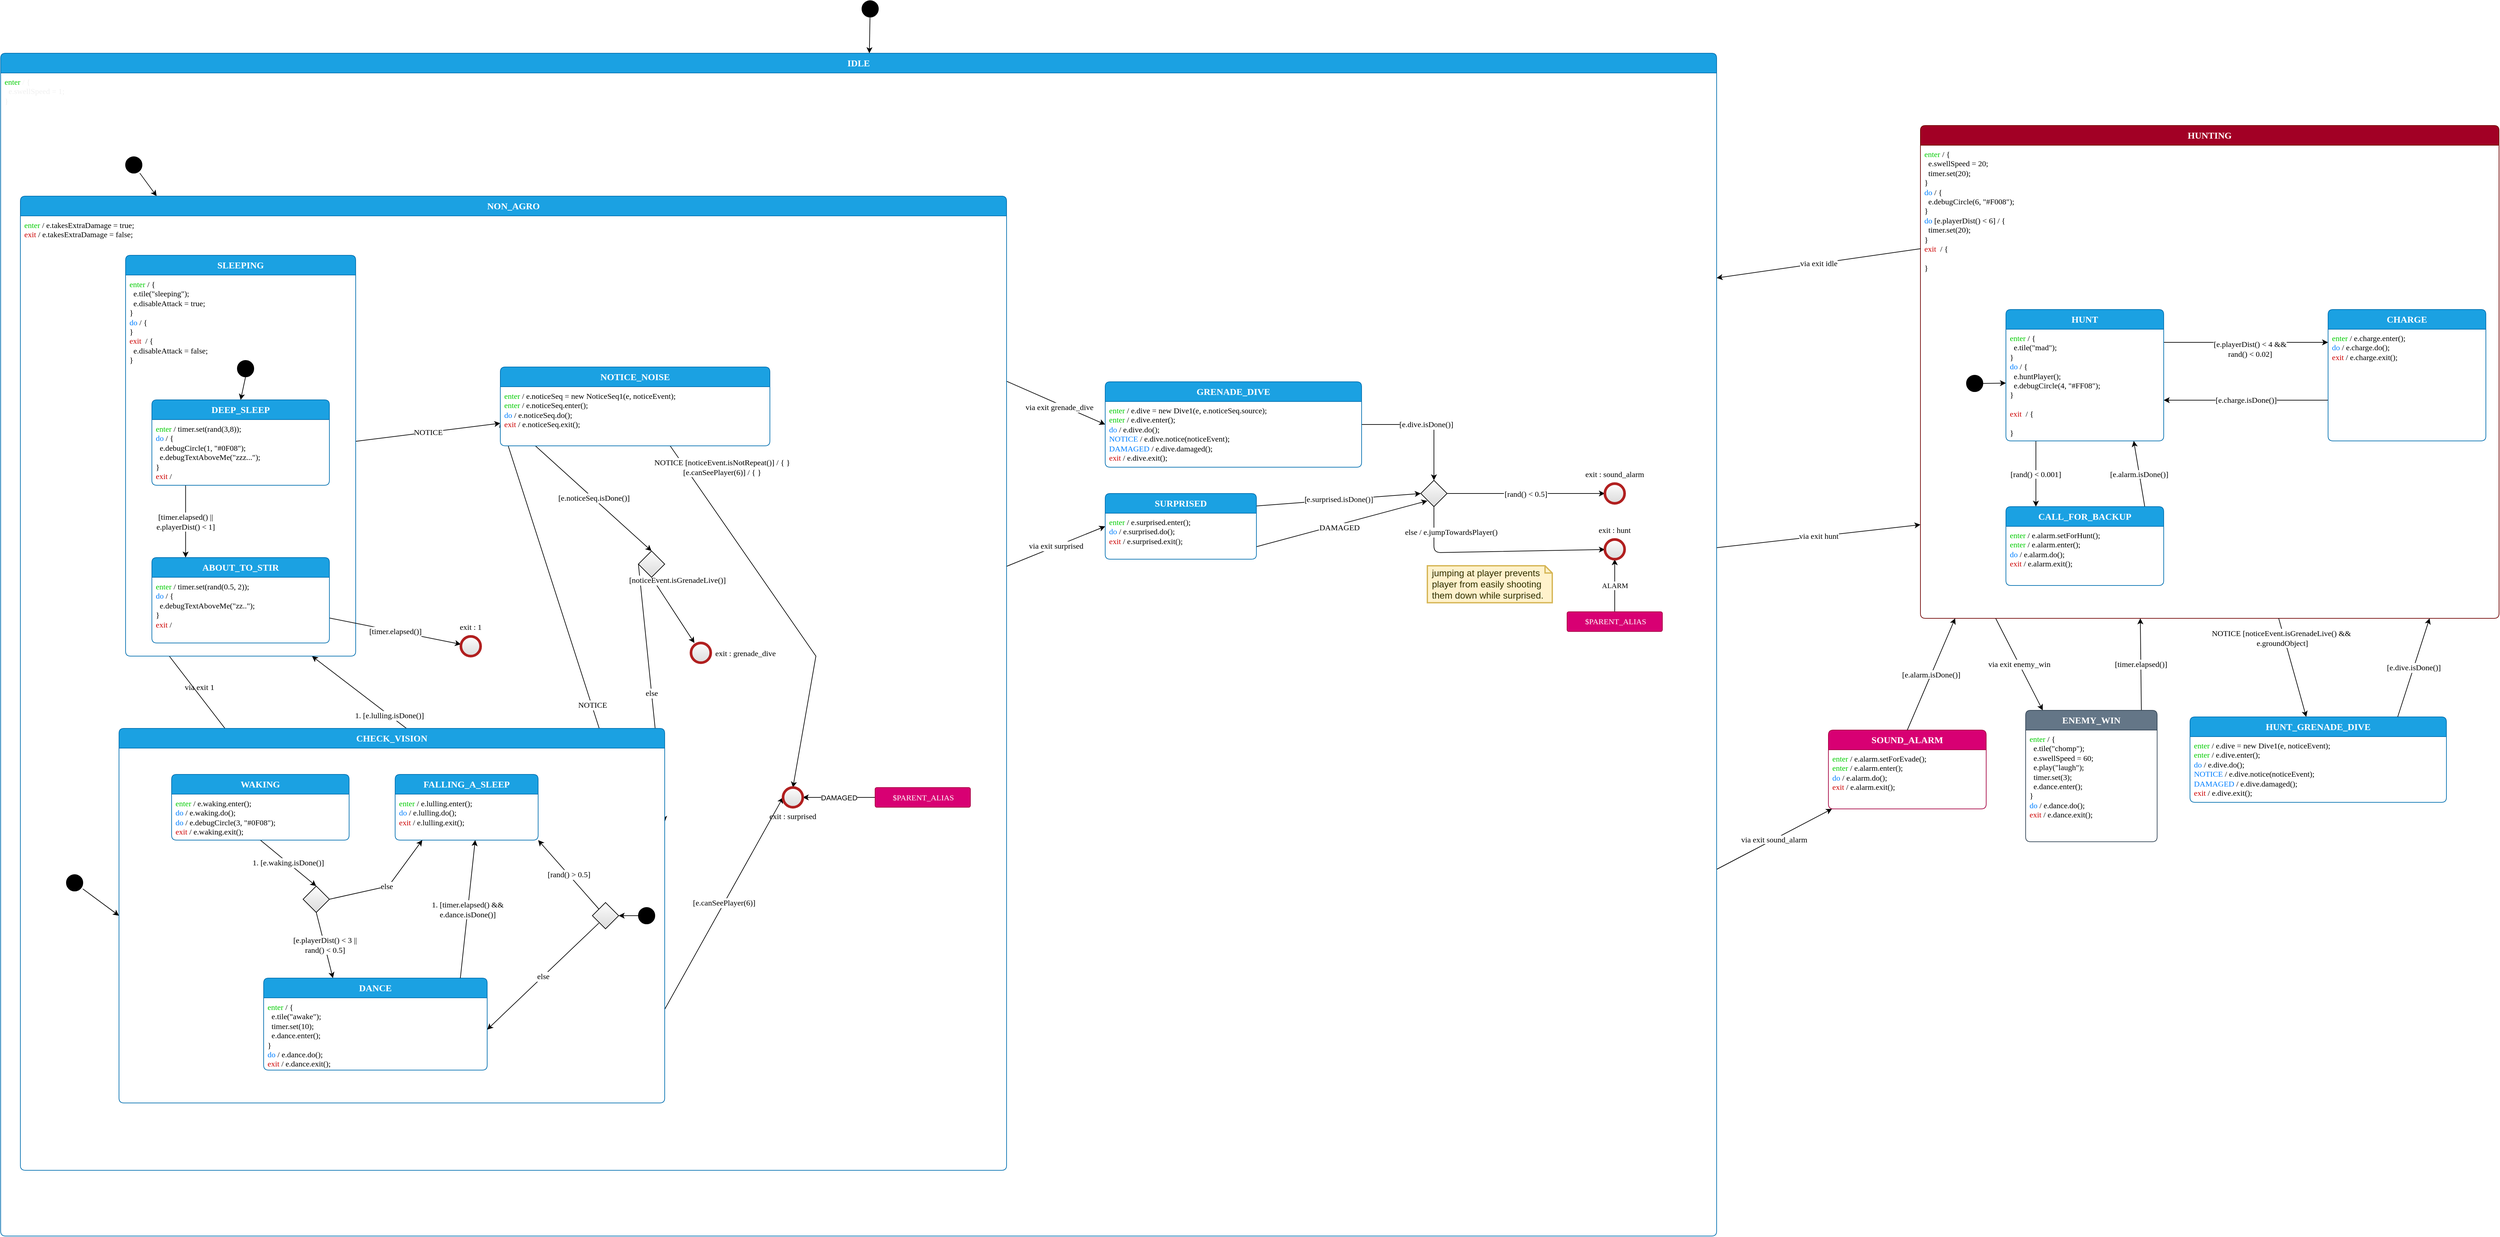 <mxfile scale="1.2" border="0" version="24.7.8" pages="3">
  <diagram name="design" id="ahwWs56YI2XBYRBzwlqw">
    <mxGraphModel dx="10630" dy="4350" grid="1" gridSize="10" guides="1" tooltips="1" connect="1" arrows="1" fold="1" page="0" pageScale="1" pageWidth="850" pageHeight="1100" math="0" shadow="0">
      <root>
        <mxCell id="0" />
        <mxCell id="1" parent="0" />
        <mxCell id="7" value="via exit enemy_win" style="shape=connector;rounded=0;html=1;exitX=0.13;exitY=1;exitDx=0;exitDy=0;exitPerimeter=0;entryX=0.13;entryY=0;entryDx=0;entryDy=0;entryPerimeter=0;labelBackgroundColor=default;strokeColor=default;fontFamily=Lucida Console;fontSize=12;fontColor=default;endArrow=classic;" parent="1" source="Q9ECF8ZZ4cc2KDeR4uCh-3" target="3" edge="1">
          <mxGeometry relative="1" as="geometry" />
        </mxCell>
        <mxCell id="Q9ECF8ZZ4cc2KDeR4uCh-3" value="HUNTING" style="shape=swimlane;rotatable=0;align=center;verticalAlign=top;fontFamily=Lucida Console;startSize=30;fontSize=14;fontStyle=1;fontColor=#ffffff;fillColor=#a20025;swimlaneFillColor=default;rounded=1;arcSize=15;absoluteArcSize=1;points=[[0,0,0,0,0],[0,0.06,0,0,0],[0,0.13,0,0,0],[0,0.19,0,0,0],[0,0.25,0,0,0],[0,0.31,0,0,0],[0,0.38,0,0,0],[0,0.44,0,0,0],[0,0.5,0,0,0],[0,0.56,0,0,0],[0,0.63,0,0,0],[0,0.69,0,0,0],[0,0.75,0,0,0],[0,0.81,0,0,0],[0,0.88,0,0,0],[0,0.94,0,0,0],[0,1,0,0,0],[0.06,0,0,0,0],[0.06,1,0,0,0],[0.13,0,0,0,0],[0.13,1,0,0,0],[0.19,0,0,0,0],[0.19,1,0,0,0],[0.25,0,0,0,0],[0.25,1,0,0,0],[0.31,0,0,0,0],[0.31,1,0,0,0],[0.38,0,0,0,0],[0.38,1,0,0,0],[0.44,0,0,0,0],[0.44,1,0,0,0],[0.5,0,0,0,0],[0.5,1,0,0,0],[0.56,0,0,0,0],[0.56,1,0,0,0],[0.63,0,0,0,0],[0.63,1,0,0,0],[0.69,0,0,0,0],[0.69,1,0,0,0],[0.75,0,0,0,0],[0.75,1,0,0,0],[0.81,0,0,0,0],[0.81,1,0,0,0],[0.88,0,0,0,0],[0.88,1,0,0,0],[0.94,0,0,0,0],[0.94,1,0,0,0],[1,0,0,0,0],[1,0.06,0,0,0],[1,0.13,0,0,0],[1,0.19,0,0,0],[1,0.25,0,0,0],[1,0.31,0,0,0],[1,0.38,0,0,0],[1,0.44,0,0,0],[1,0.5,0,0,0],[1,0.56,0,0,0],[1,0.63,0,0,0],[1,0.69,0,0,0],[1,0.75,0,0,0],[1,0.81,0,0,0],[1,0.88,0,0,0],[1,0.94,0,0,0],[1,1,0,0,0]];strokeColor=#6F0000;labelBackgroundColor=none;" parent="1" vertex="1">
          <mxGeometry x="530" y="250" width="880" height="750" as="geometry">
            <mxRectangle x="640" y="190" width="480" height="280" as="alternateBounds" />
          </mxGeometry>
        </mxCell>
        <mxCell id="Q9ECF8ZZ4cc2KDeR4uCh-4" value="&lt;font color=&quot;#00cc00&quot;&gt;enter&lt;/font&gt; / {&lt;br&gt;&amp;nbsp; e.swellSpeed = 20;&lt;br&gt;&amp;nbsp; timer.set(20);&lt;br&gt;&lt;div&gt;}&lt;/div&gt;&lt;div&gt;&lt;font color=&quot;#007fff&quot;&gt;do&lt;/font&gt; / {&amp;nbsp;&amp;nbsp;&lt;/div&gt;&lt;div&gt;&amp;nbsp; e.debugCircle(6, &quot;#F008&quot;);&amp;nbsp;&lt;br&gt;&lt;/div&gt;&lt;div&gt;}&lt;/div&gt;&lt;div&gt;&lt;font color=&quot;#007fff&quot;&gt;do&lt;/font&gt;&amp;nbsp;[e.playerDist() &amp;lt; 6] / {&lt;/div&gt;&lt;div&gt;&amp;nbsp; timer.set(20);&lt;/div&gt;&lt;div&gt;}&lt;/div&gt;&lt;div&gt;&lt;div&gt;&lt;font color=&quot;#cc0000&quot;&gt;exit&lt;/font&gt;&amp;nbsp; / {&lt;br&gt;&amp;nbsp;&amp;nbsp;&lt;br&gt;}&lt;br&gt;&lt;/div&gt;&lt;/div&gt;" style="fontFamily=Lucida Console;align=left;verticalAlign=top;fillColor=none;gradientColor=none;strokeColor=none;rounded=0;spacingLeft=4;resizable=0;movable=0;deletable=0;rotatable=0;autosize=1;html=1;fontSize=12;fontColor=default;labelBackgroundColor=default;" parent="Q9ECF8ZZ4cc2KDeR4uCh-3" vertex="1" connectable="0">
          <mxGeometry y="30" width="240" height="200" as="geometry" />
        </mxCell>
        <mxCell id="Hnmf5235hFD20X_qkPbb-12" value="&lt;span style=&quot;font-family: &amp;quot;Lucida Console&amp;quot;; font-size: 12px;&quot;&gt;[e.playerDist() &amp;lt; 4 &amp;amp;&amp;amp;&lt;br&gt;rand() &amp;lt; 0.02]&lt;/span&gt;" style="html=1;exitX=1;exitY=0.25;exitDx=0;exitDy=0;exitPerimeter=0;entryX=0;entryY=0.25;entryDx=0;entryDy=0;entryPerimeter=0;" parent="Q9ECF8ZZ4cc2KDeR4uCh-3" source="1q6wfF8RRuyjrUOlEnNo-8" target="Hnmf5235hFD20X_qkPbb-10" edge="1">
          <mxGeometry x="0.047" y="-10" relative="1" as="geometry">
            <mxPoint as="offset" />
          </mxGeometry>
        </mxCell>
        <mxCell id="jmfpwNvJTStH2VVPo99P-61" value="[rand() &lt; 0.001]" style="edgeStyle=none;html=0;exitX=0.19;exitY=1;exitDx=0;exitDy=0;exitPerimeter=0;entryX=0.19;entryY=0;entryDx=0;entryDy=0;entryPerimeter=0;fontFamily=Lucida Console;fontSize=12;" parent="Q9ECF8ZZ4cc2KDeR4uCh-3" source="1q6wfF8RRuyjrUOlEnNo-8" target="jmfpwNvJTStH2VVPo99P-59" edge="1">
          <mxGeometry relative="1" as="geometry">
            <mxPoint as="offset" />
          </mxGeometry>
        </mxCell>
        <mxCell id="1q6wfF8RRuyjrUOlEnNo-8" value="HUNT" style="shape=swimlane;rotatable=0;align=center;verticalAlign=top;fontFamily=Lucida Console;startSize=30;fontSize=14;fontStyle=1;fontColor=#ffffff;fillColor=#1ba1e2;swimlaneFillColor=default;rounded=1;arcSize=15;absoluteArcSize=1;points=[[0,0,0,0,0],[0,0.06,0,0,0],[0,0.13,0,0,0],[0,0.19,0,0,0],[0,0.25,0,0,0],[0,0.31,0,0,0],[0,0.38,0,0,0],[0,0.44,0,0,0],[0,0.5,0,0,0],[0,0.56,0,0,0],[0,0.63,0,0,0],[0,0.69,0,0,0],[0,0.75,0,0,0],[0,0.81,0,0,0],[0,0.88,0,0,0],[0,0.94,0,0,0],[0,1,0,0,0],[0.06,0,0,0,0],[0.06,1,0,0,0],[0.13,0,0,0,0],[0.13,1,0,0,0],[0.19,0,0,0,0],[0.19,1,0,0,0],[0.25,0,0,0,0],[0.25,1,0,0,0],[0.31,0,0,0,0],[0.31,1,0,0,0],[0.38,0,0,0,0],[0.38,1,0,0,0],[0.44,0,0,0,0],[0.44,1,0,0,0],[0.5,0,0,0,0],[0.5,1,0,0,0],[0.56,0,0,0,0],[0.56,1,0,0,0],[0.63,0,0,0,0],[0.63,1,0,0,0],[0.69,0,0,0,0],[0.69,1,0,0,0],[0.75,0,0,0,0],[0.75,1,0,0,0],[0.81,0,0,0,0],[0.81,1,0,0,0],[0.88,0,0,0,0],[0.88,1,0,0,0],[0.94,0,0,0,0],[0.94,1,0,0,0],[1,0,0,0,0],[1,0.06,0,0,0],[1,0.13,0,0,0],[1,0.19,0,0,0],[1,0.25,0,0,0],[1,0.31,0,0,0],[1,0.38,0,0,0],[1,0.44,0,0,0],[1,0.5,0,0,0],[1,0.56,0,0,0],[1,0.63,0,0,0],[1,0.69,0,0,0],[1,0.75,0,0,0],[1,0.81,0,0,0],[1,0.88,0,0,0],[1,0.94,0,0,0],[1,1,0,0,0]];strokeColor=#006EAF;labelBackgroundColor=none;" parent="Q9ECF8ZZ4cc2KDeR4uCh-3" vertex="1">
          <mxGeometry x="130" y="280" width="240" height="200" as="geometry" />
        </mxCell>
        <mxCell id="1q6wfF8RRuyjrUOlEnNo-9" value="&lt;font color=&quot;#00cc00&quot;&gt;enter&lt;/font&gt; / {&lt;br&gt;&amp;nbsp; e.tile(&quot;mad&quot;);&lt;br&gt;}&lt;br&gt;&lt;div&gt;&lt;font color=&quot;#007fff&quot;&gt;do&lt;/font&gt; / {&lt;/div&gt;&lt;div&gt;&lt;div&gt;&amp;nbsp; e.huntPlayer();&lt;/div&gt;&lt;div&gt;&amp;nbsp; e.debugCircle(4, &quot;#FF08&quot;);&amp;nbsp;&lt;br&gt;&lt;/div&gt;&lt;/div&gt;&lt;div&gt;}&lt;/div&gt;&lt;div&gt;&lt;br&gt;&lt;/div&gt;&lt;div&gt;&lt;div&gt;&lt;font color=&quot;#cc0000&quot;&gt;exit&lt;/font&gt;&amp;nbsp; / {&lt;br&gt;&amp;nbsp;&amp;nbsp;&lt;br&gt;}&lt;br&gt;&lt;/div&gt;&lt;/div&gt;" style="fontFamily=Lucida Console;align=left;verticalAlign=top;fillColor=none;gradientColor=none;strokeColor=none;rounded=0;spacingLeft=4;resizable=0;movable=0;deletable=0;rotatable=0;autosize=1;html=1;fontSize=12;fontColor=default;labelBackgroundColor=default;" parent="1q6wfF8RRuyjrUOlEnNo-8" vertex="1" connectable="0">
          <mxGeometry y="30" width="240" height="170" as="geometry" />
        </mxCell>
        <mxCell id="Hnmf5235hFD20X_qkPbb-9" style="edgeStyle=none;html=1;exitX=1;exitY=0.5;exitDx=0;exitDy=0;entryX=0;entryY=0.56;entryDx=0;entryDy=0;entryPerimeter=0;" parent="Q9ECF8ZZ4cc2KDeR4uCh-3" source="Hnmf5235hFD20X_qkPbb-8" target="1q6wfF8RRuyjrUOlEnNo-8" edge="1">
          <mxGeometry relative="1" as="geometry" />
        </mxCell>
        <mxCell id="Hnmf5235hFD20X_qkPbb-8" value="$initial_state" style="shape=ellipse;aspect=fixed;fillColor=#000000;resizable=1;rotatable=1;noLabel=1;editable=1;movable=1;deletable=1;locked=0;connectable=1;" parent="Q9ECF8ZZ4cc2KDeR4uCh-3" vertex="1">
          <mxGeometry x="70" y="380" width="25" height="25" as="geometry" />
        </mxCell>
        <mxCell id="jmfpwNvJTStH2VVPo99P-62" value="[e.alarm.isDone()]" style="edgeStyle=none;html=0;exitX=0.88;exitY=0;exitDx=0;exitDy=0;exitPerimeter=0;entryX=0.81;entryY=1;entryDx=0;entryDy=0;entryPerimeter=0;fontFamily=Lucida Console;fontSize=12;" parent="Q9ECF8ZZ4cc2KDeR4uCh-3" source="jmfpwNvJTStH2VVPo99P-59" target="1q6wfF8RRuyjrUOlEnNo-8" edge="1">
          <mxGeometry relative="1" as="geometry" />
        </mxCell>
        <mxCell id="jmfpwNvJTStH2VVPo99P-59" value="CALL_FOR_BACKUP" style="shape=swimlane;rotatable=0;align=center;verticalAlign=top;fontFamily=Lucida Console;startSize=30;fontSize=14;fontStyle=1;fontColor=#ffffff;fillColor=#1ba1e2;swimlaneFillColor=default;rounded=1;arcSize=15;absoluteArcSize=1;points=[[0,0,0,0,0],[0,0.06,0,0,0],[0,0.13,0,0,0],[0,0.19,0,0,0],[0,0.25,0,0,0],[0,0.31,0,0,0],[0,0.38,0,0,0],[0,0.44,0,0,0],[0,0.5,0,0,0],[0,0.56,0,0,0],[0,0.63,0,0,0],[0,0.69,0,0,0],[0,0.75,0,0,0],[0,0.81,0,0,0],[0,0.88,0,0,0],[0,0.94,0,0,0],[0,1,0,0,0],[0.06,0,0,0,0],[0.06,1,0,0,0],[0.13,0,0,0,0],[0.13,1,0,0,0],[0.19,0,0,0,0],[0.19,1,0,0,0],[0.25,0,0,0,0],[0.25,1,0,0,0],[0.31,0,0,0,0],[0.31,1,0,0,0],[0.38,0,0,0,0],[0.38,1,0,0,0],[0.44,0,0,0,0],[0.44,1,0,0,0],[0.5,0,0,0,0],[0.5,1,0,0,0],[0.56,0,0,0,0],[0.56,1,0,0,0],[0.63,0,0,0,0],[0.63,1,0,0,0],[0.69,0,0,0,0],[0.69,1,0,0,0],[0.75,0,0,0,0],[0.75,1,0,0,0],[0.81,0,0,0,0],[0.81,1,0,0,0],[0.88,0,0,0,0],[0.88,1,0,0,0],[0.94,0,0,0,0],[0.94,1,0,0,0],[1,0,0,0,0],[1,0.06,0,0,0],[1,0.13,0,0,0],[1,0.19,0,0,0],[1,0.25,0,0,0],[1,0.31,0,0,0],[1,0.38,0,0,0],[1,0.44,0,0,0],[1,0.5,0,0,0],[1,0.56,0,0,0],[1,0.63,0,0,0],[1,0.69,0,0,0],[1,0.75,0,0,0],[1,0.81,0,0,0],[1,0.88,0,0,0],[1,0.94,0,0,0],[1,1,0,0,0]];strokeColor=#006EAF;labelBackgroundColor=none;" parent="Q9ECF8ZZ4cc2KDeR4uCh-3" vertex="1">
          <mxGeometry x="130" y="580" width="240" height="120" as="geometry">
            <mxRectangle x="640" y="180" width="150" height="70" as="alternateBounds" />
          </mxGeometry>
        </mxCell>
        <mxCell id="jmfpwNvJTStH2VVPo99P-60" value="&lt;font color=&quot;#00cc00&quot;&gt;enter&lt;/font&gt;&amp;nbsp;/&amp;nbsp;e.alarm.setForHunt();&lt;br&gt;&lt;font color=&quot;#00cc00&quot;&gt;enter&lt;/font&gt;&amp;nbsp;/&amp;nbsp;e.alarm.enter();&lt;br&gt;&lt;div&gt;&lt;font color=&quot;#007fff&quot;&gt;do&lt;/font&gt;&amp;nbsp;/ e.alarm.do();&lt;/div&gt;&lt;div&gt;&lt;font color=&quot;#cc0000&quot;&gt;exit&lt;/font&gt;&amp;nbsp;/ e.alarm.exit();&lt;/div&gt;&lt;div&gt;&lt;br&gt;&lt;/div&gt;" style="fontFamily=Lucida Console;align=left;verticalAlign=top;fillColor=none;gradientColor=none;strokeColor=none;rounded=0;spacingLeft=4;resizable=0;movable=0;deletable=0;rotatable=0;autosize=1;html=1;fontSize=12;fontColor=default;labelBackgroundColor=default;" parent="jmfpwNvJTStH2VVPo99P-59" vertex="1" connectable="0">
          <mxGeometry y="30" width="240" height="90" as="geometry" />
        </mxCell>
        <mxCell id="Hnmf5235hFD20X_qkPbb-20" value="[e.charge.isDone()]" style="edgeStyle=none;shape=connector;rounded=1;html=1;exitX=0;exitY=0.69;exitDx=0;exitDy=0;exitPerimeter=0;labelBackgroundColor=default;strokeColor=default;fontFamily=Lucida Console;fontSize=12;fontColor=default;endArrow=classic;entryX=1;entryY=0.69;entryDx=0;entryDy=0;entryPerimeter=0;" parent="Q9ECF8ZZ4cc2KDeR4uCh-3" source="Hnmf5235hFD20X_qkPbb-10" target="1q6wfF8RRuyjrUOlEnNo-8" edge="1">
          <mxGeometry relative="1" as="geometry">
            <mxPoint as="offset" />
            <mxPoint x="740" y="470.0" as="targetPoint" />
          </mxGeometry>
        </mxCell>
        <mxCell id="Hnmf5235hFD20X_qkPbb-10" value="CHARGE" style="shape=swimlane;rotatable=0;align=center;verticalAlign=top;fontFamily=Lucida Console;startSize=30;fontSize=14;fontStyle=1;fontColor=#ffffff;fillColor=#1ba1e2;swimlaneFillColor=default;rounded=1;arcSize=15;absoluteArcSize=1;points=[[0,0,0,0,0],[0,0.06,0,0,0],[0,0.13,0,0,0],[0,0.19,0,0,0],[0,0.25,0,0,0],[0,0.31,0,0,0],[0,0.38,0,0,0],[0,0.44,0,0,0],[0,0.5,0,0,0],[0,0.56,0,0,0],[0,0.63,0,0,0],[0,0.69,0,0,0],[0,0.75,0,0,0],[0,0.81,0,0,0],[0,0.88,0,0,0],[0,0.94,0,0,0],[0,1,0,0,0],[0.06,0,0,0,0],[0.06,1,0,0,0],[0.13,0,0,0,0],[0.13,1,0,0,0],[0.19,0,0,0,0],[0.19,1,0,0,0],[0.25,0,0,0,0],[0.25,1,0,0,0],[0.31,0,0,0,0],[0.31,1,0,0,0],[0.38,0,0,0,0],[0.38,1,0,0,0],[0.44,0,0,0,0],[0.44,1,0,0,0],[0.5,0,0,0,0],[0.5,1,0,0,0],[0.56,0,0,0,0],[0.56,1,0,0,0],[0.63,0,0,0,0],[0.63,1,0,0,0],[0.69,0,0,0,0],[0.69,1,0,0,0],[0.75,0,0,0,0],[0.75,1,0,0,0],[0.81,0,0,0,0],[0.81,1,0,0,0],[0.88,0,0,0,0],[0.88,1,0,0,0],[0.94,0,0,0,0],[0.94,1,0,0,0],[1,0,0,0,0],[1,0.06,0,0,0],[1,0.13,0,0,0],[1,0.19,0,0,0],[1,0.25,0,0,0],[1,0.31,0,0,0],[1,0.38,0,0,0],[1,0.44,0,0,0],[1,0.5,0,0,0],[1,0.56,0,0,0],[1,0.63,0,0,0],[1,0.69,0,0,0],[1,0.75,0,0,0],[1,0.81,0,0,0],[1,0.88,0,0,0],[1,0.94,0,0,0],[1,1,0,0,0]];strokeColor=#006EAF;labelBackgroundColor=none;" parent="Q9ECF8ZZ4cc2KDeR4uCh-3" vertex="1">
          <mxGeometry x="620" y="280" width="240" height="200" as="geometry">
            <mxRectangle x="640" y="180" width="150" height="70" as="alternateBounds" />
          </mxGeometry>
        </mxCell>
        <mxCell id="Hnmf5235hFD20X_qkPbb-11" value="&lt;div&gt;&lt;div&gt;&lt;font color=&quot;#00cc00&quot;&gt;enter&lt;/font&gt;&amp;nbsp;/&amp;nbsp;e.charge.enter();&lt;br&gt;&lt;div&gt;&lt;font color=&quot;#007fff&quot;&gt;do&lt;/font&gt;&amp;nbsp;/ e.charge.do();&lt;/div&gt;&lt;div&gt;&lt;font color=&quot;#cc0000&quot;&gt;exit&lt;/font&gt;&amp;nbsp;/ e.charge.exit();&lt;/div&gt;&lt;div&gt;&lt;br&gt;&lt;/div&gt;&lt;/div&gt;&lt;/div&gt;" style="fontFamily=Lucida Console;align=left;verticalAlign=top;fillColor=none;gradientColor=none;strokeColor=none;rounded=0;spacingLeft=4;resizable=0;movable=0;deletable=0;rotatable=0;autosize=1;html=1;fontSize=12;fontColor=default;labelBackgroundColor=default;" parent="Hnmf5235hFD20X_qkPbb-10" vertex="1" connectable="0">
          <mxGeometry y="30" width="210" height="70" as="geometry" />
        </mxCell>
        <mxCell id="8" value="[timer.elapsed()]" style="shape=connector;rounded=0;html=1;exitX=0.88;exitY=0;exitDx=0;exitDy=0;exitPerimeter=0;entryX=0.38;entryY=1;entryDx=0;entryDy=0;entryPerimeter=0;labelBackgroundColor=default;strokeColor=default;fontFamily=Lucida Console;fontSize=12;fontColor=default;endArrow=classic;" parent="1" source="3" target="Q9ECF8ZZ4cc2KDeR4uCh-3" edge="1">
          <mxGeometry relative="1" as="geometry" />
        </mxCell>
        <mxCell id="3" value="ENEMY_WIN" style="shape=swimlane;rotatable=0;align=center;verticalAlign=top;fontFamily=Lucida Console;startSize=30;fontSize=14;fontStyle=1;fontColor=#ffffff;fillColor=#647687;swimlaneFillColor=default;rounded=1;arcSize=15;absoluteArcSize=1;points=[[0,0,0,0,0],[0,0.06,0,0,0],[0,0.13,0,0,0],[0,0.19,0,0,0],[0,0.25,0,0,0],[0,0.31,0,0,0],[0,0.38,0,0,0],[0,0.44,0,0,0],[0,0.5,0,0,0],[0,0.56,0,0,0],[0,0.63,0,0,0],[0,0.69,0,0,0],[0,0.75,0,0,0],[0,0.81,0,0,0],[0,0.88,0,0,0],[0,0.94,0,0,0],[0,1,0,0,0],[0.06,0,0,0,0],[0.06,1,0,0,0],[0.13,0,0,0,0],[0.13,1,0,0,0],[0.19,0,0,0,0],[0.19,1,0,0,0],[0.25,0,0,0,0],[0.25,1,0,0,0],[0.31,0,0,0,0],[0.31,1,0,0,0],[0.38,0,0,0,0],[0.38,1,0,0,0],[0.44,0,0,0,0],[0.44,1,0,0,0],[0.5,0,0,0,0],[0.5,1,0,0,0],[0.56,0,0,0,0],[0.56,1,0,0,0],[0.63,0,0,0,0],[0.63,1,0,0,0],[0.69,0,0,0,0],[0.69,1,0,0,0],[0.75,0,0,0,0],[0.75,1,0,0,0],[0.81,0,0,0,0],[0.81,1,0,0,0],[0.88,0,0,0,0],[0.88,1,0,0,0],[0.94,0,0,0,0],[0.94,1,0,0,0],[1,0,0,0,0],[1,0.06,0,0,0],[1,0.13,0,0,0],[1,0.19,0,0,0],[1,0.25,0,0,0],[1,0.31,0,0,0],[1,0.38,0,0,0],[1,0.44,0,0,0],[1,0.5,0,0,0],[1,0.56,0,0,0],[1,0.63,0,0,0],[1,0.69,0,0,0],[1,0.75,0,0,0],[1,0.81,0,0,0],[1,0.88,0,0,0],[1,0.94,0,0,0],[1,1,0,0,0]];strokeColor=#314354;labelBackgroundColor=none;" parent="1" vertex="1">
          <mxGeometry x="690" y="1140" width="200" height="200" as="geometry" />
        </mxCell>
        <mxCell id="4" value="&lt;font color=&quot;#00cc00&quot;&gt;enter&lt;/font&gt; / {&lt;br&gt;&amp;nbsp; e.tile(&quot;chomp&quot;);&lt;br&gt;&amp;nbsp; e.swellSpeed = 60;&lt;br&gt;&amp;nbsp; e.play(&quot;laugh&quot;);&lt;br&gt;&amp;nbsp; timer.set(3);&lt;br&gt;&amp;nbsp; e.dance.enter();&lt;br&gt;&lt;div&gt;}&lt;/div&gt;&lt;div&gt;&lt;font color=&quot;#007fff&quot;&gt;do&lt;/font&gt; / e.dance.do();&lt;br&gt;&lt;div&gt;&lt;font color=&quot;#cc0000&quot;&gt;exit&lt;/font&gt;&amp;nbsp;/ e.dance.exit();&lt;br&gt;&lt;/div&gt;&lt;/div&gt;" style="fontFamily=Lucida Console;align=left;verticalAlign=top;fillColor=none;gradientColor=none;strokeColor=none;rounded=0;spacingLeft=4;resizable=0;movable=0;deletable=0;rotatable=0;autosize=1;html=1;fontSize=12;fontColor=default;labelBackgroundColor=default;" parent="3" vertex="1" connectable="0">
          <mxGeometry y="30" width="180" height="140" as="geometry" />
        </mxCell>
        <mxCell id="hdPofdkxEfvwtyw9cPgT-23" value="via exit hunt" style="edgeStyle=none;html=1;entryX=0;entryY=0.81;entryDx=0;entryDy=0;entryPerimeter=0;fontSize=12;fontFamily=Lucida Console;" parent="1" source="19" target="Q9ECF8ZZ4cc2KDeR4uCh-3" edge="1">
          <mxGeometry relative="1" as="geometry">
            <mxPoint x="620" y="1140" as="sourcePoint" />
          </mxGeometry>
        </mxCell>
        <mxCell id="jmfpwNvJTStH2VVPo99P-56" value="via exit sound_alarm" style="edgeStyle=none;html=0;exitX=1;exitY=0.69;exitDx=0;exitDy=0;exitPerimeter=0;fontFamily=Lucida Console;fontSize=12;" parent="1" source="19" target="jmfpwNvJTStH2VVPo99P-51" edge="1">
          <mxGeometry relative="1" as="geometry" />
        </mxCell>
        <mxCell id="19" value="IDLE" style="shape=swimlane;rotatable=0;align=center;verticalAlign=top;fontFamily=Lucida Console;startSize=30;fontSize=14;fontStyle=1;fontColor=#ffffff;fillColor=#1ba1e2;swimlaneFillColor=default;rounded=1;arcSize=15;absoluteArcSize=1;points=[[0,0,0,0,0],[0,0.06,0,0,0],[0,0.13,0,0,0],[0,0.19,0,0,0],[0,0.25,0,0,0],[0,0.31,0,0,0],[0,0.38,0,0,0],[0,0.44,0,0,0],[0,0.5,0,0,0],[0,0.56,0,0,0],[0,0.63,0,0,0],[0,0.69,0,0,0],[0,0.75,0,0,0],[0,0.81,0,0,0],[0,0.88,0,0,0],[0,0.94,0,0,0],[0,1,0,0,0],[0.06,0,0,0,0],[0.06,1,0,0,0],[0.13,0,0,0,0],[0.13,1,0,0,0],[0.19,0,0,0,0],[0.19,1,0,0,0],[0.25,0,0,0,0],[0.25,1,0,0,0],[0.31,0,0,0,0],[0.31,1,0,0,0],[0.38,0,0,0,0],[0.38,1,0,0,0],[0.44,0,0,0,0],[0.44,1,0,0,0],[0.5,0,0,0,0],[0.5,1,0,0,0],[0.56,0,0,0,0],[0.56,1,0,0,0],[0.63,0,0,0,0],[0.63,1,0,0,0],[0.69,0,0,0,0],[0.69,1,0,0,0],[0.75,0,0,0,0],[0.75,1,0,0,0],[0.81,0,0,0,0],[0.81,1,0,0,0],[0.88,0,0,0,0],[0.88,1,0,0,0],[0.94,0,0,0,0],[0.94,1,0,0,0],[1,0,0,0,0],[1,0.06,0,0,0],[1,0.13,0,0,0],[1,0.19,0,0,0],[1,0.25,0,0,0],[1,0.31,0,0,0],[1,0.38,0,0,0],[1,0.44,0,0,0],[1,0.5,0,0,0],[1,0.56,0,0,0],[1,0.63,0,0,0],[1,0.69,0,0,0],[1,0.75,0,0,0],[1,0.81,0,0,0],[1,0.88,0,0,0],[1,0.94,0,0,0],[1,1,0,0,0]];strokeColor=#006EAF;labelBackgroundColor=none;" parent="1" vertex="1">
          <mxGeometry x="-2390" y="140" width="2610" height="1800" as="geometry">
            <mxRectangle x="-900" y="190" width="1290" height="280" as="alternateBounds" />
          </mxGeometry>
        </mxCell>
        <mxCell id="20" value="&lt;font style=&quot;border-color: rgb(0, 0, 0); font-family: &amp;quot;Lucida Console&amp;quot;; font-size: 12px; font-style: normal; font-variant-ligatures: normal; font-variant-caps: normal; font-weight: 400; letter-spacing: normal; orphans: 2; text-align: left; text-indent: 0px; text-transform: none; widows: 2; word-spacing: 0px; -webkit-text-stroke-width: 0px; text-decoration-thickness: initial; text-decoration-style: initial; text-decoration-color: initial;&quot; color=&quot;#00cc00&quot;&gt;enter&lt;/font&gt;&lt;span style=&quot;color: rgb(240, 240, 240); font-family: &amp;quot;Lucida Console&amp;quot;; font-size: 12px; font-style: normal; font-variant-ligatures: normal; font-variant-caps: normal; font-weight: 400; letter-spacing: normal; orphans: 2; text-align: left; text-indent: 0px; text-transform: none; widows: 2; word-spacing: 0px; -webkit-text-stroke-width: 0px; text-decoration-thickness: initial; text-decoration-style: initial; text-decoration-color: initial; float: none; display: inline !important;&quot;&gt;&lt;span&gt;&amp;nbsp;&lt;/span&gt;/ {&lt;/span&gt;&lt;br style=&quot;border-color: rgb(0, 0, 0); color: rgb(240, 240, 240); font-family: &amp;quot;Lucida Console&amp;quot;; font-size: 12px; font-style: normal; font-variant-ligatures: normal; font-variant-caps: normal; font-weight: 400; letter-spacing: normal; orphans: 2; text-align: left; text-indent: 0px; text-transform: none; widows: 2; word-spacing: 0px; -webkit-text-stroke-width: 0px; text-decoration-thickness: initial; text-decoration-style: initial; text-decoration-color: initial;&quot;&gt;&lt;span style=&quot;color: rgb(240, 240, 240); font-family: &amp;quot;Lucida Console&amp;quot;; font-size: 12px; font-style: normal; font-variant-ligatures: normal; font-variant-caps: normal; font-weight: 400; letter-spacing: normal; orphans: 2; text-align: left; text-indent: 0px; text-transform: none; widows: 2; word-spacing: 0px; -webkit-text-stroke-width: 0px; text-decoration-thickness: initial; text-decoration-style: initial; text-decoration-color: initial; float: none; display: inline !important;&quot;&gt;&amp;nbsp; e.swellSpeed = 1;&lt;/span&gt;&lt;br style=&quot;border-color: rgb(0, 0, 0); color: rgb(240, 240, 240); font-family: &amp;quot;Lucida Console&amp;quot;; font-size: 12px; font-style: normal; font-variant-ligatures: normal; font-variant-caps: normal; font-weight: 400; letter-spacing: normal; orphans: 2; text-align: left; text-indent: 0px; text-transform: none; widows: 2; word-spacing: 0px; -webkit-text-stroke-width: 0px; text-decoration-thickness: initial; text-decoration-style: initial; text-decoration-color: initial;&quot;&gt;&lt;span style=&quot;color: rgb(240, 240, 240); font-family: &amp;quot;Lucida Console&amp;quot;; font-size: 12px; font-style: normal; font-variant-ligatures: normal; font-variant-caps: normal; font-weight: 400; letter-spacing: normal; orphans: 2; text-align: left; text-indent: 0px; text-transform: none; widows: 2; word-spacing: 0px; -webkit-text-stroke-width: 0px; text-decoration-thickness: initial; text-decoration-style: initial; text-decoration-color: initial; float: none; display: inline !important;&quot;&gt;}&lt;/span&gt;&lt;br&gt;" style="fontFamily=Lucida Console;align=left;verticalAlign=top;fillColor=none;gradientColor=none;strokeColor=none;rounded=0;spacingLeft=4;resizable=0;movable=0;deletable=0;rotatable=0;autosize=1;html=1;fontSize=12;fontColor=default;labelBackgroundColor=none;" parent="19" vertex="1" connectable="0">
          <mxGeometry y="30" width="160" height="60" as="geometry" />
        </mxCell>
        <mxCell id="SychlOWpJkVZpRfHJU1n-64" value="via exit surprised" style="shape=connector;rounded=0;orthogonalLoop=1;jettySize=auto;html=1;exitX=1;exitY=0.38;exitDx=0;exitDy=0;exitPerimeter=0;entryX=0;entryY=0.5;entryDx=0;entryDy=0;entryPerimeter=0;strokeColor=default;align=center;verticalAlign=middle;fontFamily=Lucida Console;fontSize=12;fontColor=default;labelBackgroundColor=default;endArrow=classic;" parent="19" source="SychlOWpJkVZpRfHJU1n-47" target="27" edge="1">
          <mxGeometry relative="1" as="geometry" />
        </mxCell>
        <mxCell id="SychlOWpJkVZpRfHJU1n-62" style="edgeStyle=none;shape=connector;rounded=0;orthogonalLoop=1;jettySize=auto;html=1;strokeColor=default;align=center;verticalAlign=middle;fontFamily=Helvetica;fontSize=11;fontColor=default;labelBackgroundColor=default;endArrow=classic;" parent="19" source="SychlOWpJkVZpRfHJU1n-61" target="SychlOWpJkVZpRfHJU1n-47" edge="1">
          <mxGeometry relative="1" as="geometry" />
        </mxCell>
        <mxCell id="SychlOWpJkVZpRfHJU1n-61" value="$initial_state" style="shape=ellipse;aspect=fixed;fillColor=#000000;resizable=0;rotatable=0;noLabel=1;" parent="19" vertex="1">
          <mxGeometry x="190" y="157.5" width="25" height="25" as="geometry" />
        </mxCell>
        <mxCell id="X4z_x5mKJALudi66wqIo-38" value="via exit grenade_dive" style="shape=connector;rounded=0;orthogonalLoop=1;jettySize=auto;html=1;exitX=1;exitY=0.19;exitDx=0;exitDy=0;exitPerimeter=0;entryX=0;entryY=0.5;entryDx=0;entryDy=0;entryPerimeter=0;strokeColor=default;align=center;verticalAlign=middle;fontFamily=Lucida Console;fontSize=12;fontColor=default;labelBackgroundColor=default;endArrow=classic;" parent="19" source="SychlOWpJkVZpRfHJU1n-47" target="le2xfcgN0wh5kkeCFhOL-33" edge="1">
          <mxGeometry x="0.094" y="-4" relative="1" as="geometry">
            <mxPoint as="offset" />
          </mxGeometry>
        </mxCell>
        <mxCell id="SychlOWpJkVZpRfHJU1n-47" value="NON_AGRO" style="shape=swimlane;rotatable=0;align=center;verticalAlign=top;fontFamily=Lucida Console;startSize=30;fontSize=14;fontStyle=1;fontColor=#ffffff;fillColor=#1ba1e2;swimlaneFillColor=default;rounded=1;arcSize=15;absoluteArcSize=1;points=[[0,0,0,0,0],[0,0.06,0,0,0],[0,0.13,0,0,0],[0,0.19,0,0,0],[0,0.25,0,0,0],[0,0.31,0,0,0],[0,0.38,0,0,0],[0,0.44,0,0,0],[0,0.5,0,0,0],[0,0.56,0,0,0],[0,0.63,0,0,0],[0,0.69,0,0,0],[0,0.75,0,0,0],[0,0.81,0,0,0],[0,0.88,0,0,0],[0,0.94,0,0,0],[0,1,0,0,0],[0.06,0,0,0,0],[0.06,1,0,0,0],[0.13,0,0,0,0],[0.13,1,0,0,0],[0.19,0,0,0,0],[0.19,1,0,0,0],[0.25,0,0,0,0],[0.25,1,0,0,0],[0.31,0,0,0,0],[0.31,1,0,0,0],[0.38,0,0,0,0],[0.38,1,0,0,0],[0.44,0,0,0,0],[0.44,1,0,0,0],[0.5,0,0,0,0],[0.5,1,0,0,0],[0.56,0,0,0,0],[0.56,1,0,0,0],[0.63,0,0,0,0],[0.63,1,0,0,0],[0.69,0,0,0,0],[0.69,1,0,0,0],[0.75,0,0,0,0],[0.75,1,0,0,0],[0.81,0,0,0,0],[0.81,1,0,0,0],[0.88,0,0,0,0],[0.88,1,0,0,0],[0.94,0,0,0,0],[0.94,1,0,0,0],[1,0,0,0,0],[1,0.06,0,0,0],[1,0.13,0,0,0],[1,0.19,0,0,0],[1,0.25,0,0,0],[1,0.31,0,0,0],[1,0.38,0,0,0],[1,0.44,0,0,0],[1,0.5,0,0,0],[1,0.56,0,0,0],[1,0.63,0,0,0],[1,0.69,0,0,0],[1,0.75,0,0,0],[1,0.81,0,0,0],[1,0.88,0,0,0],[1,0.94,0,0,0],[1,1,0,0,0]];strokeColor=#006EAF;labelBackgroundColor=none;" parent="19" vertex="1">
          <mxGeometry x="30" y="217.5" width="1500" height="1482.5" as="geometry">
            <mxRectangle x="40" y="217.5" width="340" height="180" as="alternateBounds" />
          </mxGeometry>
        </mxCell>
        <mxCell id="SychlOWpJkVZpRfHJU1n-48" value="&lt;font color=&quot;#00cc00&quot;&gt;enter&lt;/font&gt;&amp;nbsp;/&amp;nbsp;e.takesExtraDamage = true;&lt;br&gt;&lt;div&gt;&lt;font color=&quot;#cc0000&quot;&gt;exit&lt;/font&gt;&amp;nbsp;/ e.takesExtraDamage = false;&lt;/div&gt;" style="fontFamily=Lucida Console;align=left;verticalAlign=top;fillColor=none;gradientColor=none;strokeColor=none;rounded=0;spacingLeft=4;resizable=0;movable=0;deletable=0;rotatable=0;autosize=1;html=1;fontSize=12;fontColor=default;labelBackgroundColor=default;" parent="SychlOWpJkVZpRfHJU1n-47" vertex="1" connectable="0">
          <mxGeometry y="30" width="270" height="40" as="geometry" />
        </mxCell>
        <mxCell id="SychlOWpJkVZpRfHJU1n-68" value="NOTICE" style="edgeStyle=none;shape=connector;rounded=0;orthogonalLoop=1;jettySize=auto;html=1;strokeColor=default;align=center;verticalAlign=middle;fontFamily=Lucida Console;fontSize=12;fontColor=default;labelBackgroundColor=default;endArrow=classic;" parent="SychlOWpJkVZpRfHJU1n-47" source="Q9ECF8ZZ4cc2KDeR4uCh-1" target="SychlOWpJkVZpRfHJU1n-65" edge="1">
          <mxGeometry relative="1" as="geometry" />
        </mxCell>
        <mxCell id="11" value="via exit 1" style="edgeStyle=none;html=1;exitX=0.19;exitY=1;exitDx=0;exitDy=0;exitPerimeter=0;fontSize=12;fontFamily=Lucida Console;entryX=0.5;entryY=0;entryDx=0;entryDy=0;entryPerimeter=0;labelBackgroundColor=none;" parent="SychlOWpJkVZpRfHJU1n-47" source="Q9ECF8ZZ4cc2KDeR4uCh-1" target="13" edge="1">
          <mxGeometry x="-0.424" y="7" relative="1" as="geometry">
            <mxPoint as="offset" />
            <mxPoint x="215" y="250" as="targetPoint" />
          </mxGeometry>
        </mxCell>
        <mxCell id="18" value="&lt;span style=&quot;font-family: &amp;quot;Lucida Console&amp;quot;; font-size: 12px;&quot;&gt;1. [e.lulling.isDone()]&lt;/span&gt;" style="edgeStyle=none;html=1;exitX=0.5;exitY=0;exitDx=0;exitDy=0;exitPerimeter=0;entryX=0.81;entryY=1;entryDx=0;entryDy=0;entryPerimeter=0;" parent="SychlOWpJkVZpRfHJU1n-47" source="15" target="Q9ECF8ZZ4cc2KDeR4uCh-1" edge="1">
          <mxGeometry relative="1" as="geometry" />
        </mxCell>
        <mxCell id="SychlOWpJkVZpRfHJU1n-58" style="edgeStyle=none;shape=connector;rounded=0;orthogonalLoop=1;jettySize=auto;html=1;entryX=0;entryY=0.5;entryDx=0;entryDy=0;entryPerimeter=0;strokeColor=default;align=center;verticalAlign=middle;fontFamily=Helvetica;fontSize=11;fontColor=default;labelBackgroundColor=default;endArrow=classic;" parent="SychlOWpJkVZpRfHJU1n-47" source="SychlOWpJkVZpRfHJU1n-46" target="hdPofdkxEfvwtyw9cPgT-24" edge="1">
          <mxGeometry relative="1" as="geometry" />
        </mxCell>
        <mxCell id="Q9ECF8ZZ4cc2KDeR4uCh-5" value="[e.canSeePlayer(6)]" style="rounded=0;orthogonalLoop=1;jettySize=auto;html=1;fontSize=12;fontFamily=Lucida Console;exitX=1;exitY=0.75;exitDx=0;exitDy=0;exitPerimeter=0;entryX=0;entryY=0.5;entryDx=0;entryDy=0;" parent="SychlOWpJkVZpRfHJU1n-47" source="hdPofdkxEfvwtyw9cPgT-24" target="SychlOWpJkVZpRfHJU1n-63" edge="1">
          <mxGeometry x="0.003" relative="1" as="geometry">
            <mxPoint x="768.75" y="-80" as="sourcePoint" />
            <mxPoint as="offset" />
            <mxPoint x="1020" y="830" as="targetPoint" />
          </mxGeometry>
        </mxCell>
        <mxCell id="OgTwoEjQuPUdaw9kR0Uy-32" value="[e.noticeSeq.isDone()]" style="edgeStyle=none;shape=connector;rounded=0;orthogonalLoop=1;jettySize=auto;html=1;exitX=0.13;exitY=1;exitDx=0;exitDy=0;exitPerimeter=0;strokeColor=default;align=center;verticalAlign=middle;fontFamily=Lucida Console;fontSize=12;fontColor=default;labelBackgroundColor=default;endArrow=classic;entryX=0.5;entryY=0;entryDx=0;entryDy=0;entryPerimeter=0;" parent="SychlOWpJkVZpRfHJU1n-47" source="SychlOWpJkVZpRfHJU1n-65" target="X4z_x5mKJALudi66wqIo-33" edge="1">
          <mxGeometry x="-0.002" relative="1" as="geometry">
            <mxPoint x="1145" y="360" as="targetPoint" />
            <mxPoint as="offset" />
          </mxGeometry>
        </mxCell>
        <mxCell id="X4z_x5mKJALudi66wqIo-45" value="NOTICE [noticeEvent.isNotRepeat()] / { }&lt;br&gt;[e.canSeePlayer(6)] / { }" style="edgeStyle=none;shape=connector;rounded=0;orthogonalLoop=1;jettySize=auto;html=1;exitX=0.63;exitY=1;exitDx=0;exitDy=0;exitPerimeter=0;strokeColor=default;align=center;verticalAlign=middle;fontFamily=Lucida Console;fontSize=12;fontColor=default;labelBackgroundColor=default;endArrow=classic;entryX=0.5;entryY=0;entryDx=0;entryDy=0;" parent="SychlOWpJkVZpRfHJU1n-47" source="SychlOWpJkVZpRfHJU1n-65" target="SychlOWpJkVZpRfHJU1n-63" edge="1">
          <mxGeometry x="-0.757" y="46" relative="1" as="geometry">
            <mxPoint x="1180" y="730" as="targetPoint" />
            <Array as="points">
              <mxPoint x="1210" y="700" />
            </Array>
            <mxPoint as="offset" />
          </mxGeometry>
        </mxCell>
        <mxCell id="X4z_x5mKJALudi66wqIo-32" value="NOTICE" style="shape=connector;rounded=0;orthogonalLoop=1;jettySize=auto;html=1;exitX=0.88;exitY=0;exitDx=0;exitDy=0;exitPerimeter=0;entryX=0;entryY=0.69;entryDx=0;entryDy=0;entryPerimeter=0;strokeColor=default;align=center;verticalAlign=middle;fontFamily=Lucida Console;fontSize=12;fontColor=default;labelBackgroundColor=default;endArrow=classic;" parent="SychlOWpJkVZpRfHJU1n-47" source="hdPofdkxEfvwtyw9cPgT-24" target="SychlOWpJkVZpRfHJU1n-65" edge="1">
          <mxGeometry x="-0.85" y="-1" relative="1" as="geometry">
            <mxPoint as="offset" />
          </mxGeometry>
        </mxCell>
        <mxCell id="X4z_x5mKJALudi66wqIo-34" value="else" style="shape=connector;rounded=0;orthogonalLoop=1;jettySize=auto;html=1;exitX=0;exitY=0.5;exitDx=0;exitDy=0;exitPerimeter=0;entryX=1;entryY=0.25;entryDx=0;entryDy=0;entryPerimeter=0;strokeColor=default;align=center;verticalAlign=middle;fontFamily=Lucida Console;fontSize=12;fontColor=default;labelBackgroundColor=default;endArrow=classic;" parent="SychlOWpJkVZpRfHJU1n-47" source="X4z_x5mKJALudi66wqIo-33" target="hdPofdkxEfvwtyw9cPgT-24" edge="1">
          <mxGeometry relative="1" as="geometry" />
        </mxCell>
        <mxCell id="to1o-HG0yCygmVUvUkdh-36" value="[noticeEvent.isGrenadeLive()]" style="edgeStyle=none;shape=connector;rounded=0;orthogonalLoop=1;jettySize=auto;html=1;strokeColor=default;align=center;verticalAlign=middle;fontFamily=Lucida Console;fontSize=12;fontColor=default;labelBackgroundColor=default;endArrow=classic;exitX=0.5;exitY=1;exitDx=0;exitDy=0;exitPerimeter=0;" parent="SychlOWpJkVZpRfHJU1n-47" source="X4z_x5mKJALudi66wqIo-33" target="SychlOWpJkVZpRfHJU1n-71" edge="1">
          <mxGeometry x="-0.593" y="30" relative="1" as="geometry">
            <mxPoint x="1498.75" y="490" as="sourcePoint" />
            <mxPoint x="1560" y="614.7" as="targetPoint" />
            <Array as="points" />
            <mxPoint as="offset" />
          </mxGeometry>
        </mxCell>
        <mxCell id="SychlOWpJkVZpRfHJU1n-46" value="$initial_state" style="shape=ellipse;aspect=fixed;fillColor=#000000;resizable=0;rotatable=0;noLabel=1;" parent="SychlOWpJkVZpRfHJU1n-47" vertex="1">
          <mxGeometry x="70" y="1032.5" width="25" height="25" as="geometry" />
        </mxCell>
        <mxCell id="hdPofdkxEfvwtyw9cPgT-24" value="CHECK_VISION" style="shape=swimlane;rotatable=0;align=center;verticalAlign=top;fontFamily=Lucida Console;startSize=30;fontSize=14;fontStyle=1;fontColor=#ffffff;fillColor=#1ba1e2;swimlaneFillColor=default;rounded=1;arcSize=15;absoluteArcSize=1;points=[[0,0,0,0,0],[0,0.06,0,0,0],[0,0.13,0,0,0],[0,0.19,0,0,0],[0,0.25,0,0,0],[0,0.31,0,0,0],[0,0.38,0,0,0],[0,0.44,0,0,0],[0,0.5,0,0,0],[0,0.56,0,0,0],[0,0.63,0,0,0],[0,0.69,0,0,0],[0,0.75,0,0,0],[0,0.81,0,0,0],[0,0.88,0,0,0],[0,0.94,0,0,0],[0,1,0,0,0],[0.06,0,0,0,0],[0.06,1,0,0,0],[0.13,0,0,0,0],[0.13,1,0,0,0],[0.19,0,0,0,0],[0.19,1,0,0,0],[0.25,0,0,0,0],[0.25,1,0,0,0],[0.31,0,0,0,0],[0.31,1,0,0,0],[0.38,0,0,0,0],[0.38,1,0,0,0],[0.44,0,0,0,0],[0.44,1,0,0,0],[0.5,0,0,0,0],[0.5,1,0,0,0],[0.56,0,0,0,0],[0.56,1,0,0,0],[0.63,0,0,0,0],[0.63,1,0,0,0],[0.69,0,0,0,0],[0.69,1,0,0,0],[0.75,0,0,0,0],[0.75,1,0,0,0],[0.81,0,0,0,0],[0.81,1,0,0,0],[0.88,0,0,0,0],[0.88,1,0,0,0],[0.94,0,0,0,0],[0.94,1,0,0,0],[1,0,0,0,0],[1,0.06,0,0,0],[1,0.13,0,0,0],[1,0.19,0,0,0],[1,0.25,0,0,0],[1,0.31,0,0,0],[1,0.38,0,0,0],[1,0.44,0,0,0],[1,0.5,0,0,0],[1,0.56,0,0,0],[1,0.63,0,0,0],[1,0.69,0,0,0],[1,0.75,0,0,0],[1,0.81,0,0,0],[1,0.88,0,0,0],[1,0.94,0,0,0],[1,1,0,0,0]];strokeColor=#006EAF;labelBackgroundColor=none;" parent="SychlOWpJkVZpRfHJU1n-47" vertex="1">
          <mxGeometry x="150" y="810" width="830" height="570" as="geometry">
            <mxRectangle x="640" y="180" width="150" height="70" as="alternateBounds" />
          </mxGeometry>
        </mxCell>
        <mxCell id="hdPofdkxEfvwtyw9cPgT-25" value="" style="fontFamily=Lucida Console;align=left;verticalAlign=top;fillColor=none;gradientColor=none;strokeColor=none;rounded=0;spacingLeft=4;resizable=0;movable=0;deletable=0;rotatable=0;autosize=1;html=1;fontSize=12;fontColor=default;labelBackgroundColor=default;" parent="hdPofdkxEfvwtyw9cPgT-24" vertex="1" connectable="0">
          <mxGeometry y="30" width="50" height="40" as="geometry" />
        </mxCell>
        <mxCell id="9" value="DANCE" style="shape=swimlane;rotatable=0;align=center;verticalAlign=top;fontFamily=Lucida Console;startSize=30;fontSize=14;fontStyle=1;fontColor=#ffffff;fillColor=#1ba1e2;swimlaneFillColor=default;rounded=1;arcSize=15;absoluteArcSize=1;points=[[0,0,0,0,0],[0,0.06,0,0,0],[0,0.13,0,0,0],[0,0.19,0,0,0],[0,0.25,0,0,0],[0,0.31,0,0,0],[0,0.38,0,0,0],[0,0.44,0,0,0],[0,0.5,0,0,0],[0,0.56,0,0,0],[0,0.63,0,0,0],[0,0.69,0,0,0],[0,0.75,0,0,0],[0,0.81,0,0,0],[0,0.88,0,0,0],[0,0.94,0,0,0],[0,1,0,0,0],[0.06,0,0,0,0],[0.06,1,0,0,0],[0.13,0,0,0,0],[0.13,1,0,0,0],[0.19,0,0,0,0],[0.19,1,0,0,0],[0.25,0,0,0,0],[0.25,1,0,0,0],[0.31,0,0,0,0],[0.31,1,0,0,0],[0.38,0,0,0,0],[0.38,1,0,0,0],[0.44,0,0,0,0],[0.44,1,0,0,0],[0.5,0,0,0,0],[0.5,1,0,0,0],[0.56,0,0,0,0],[0.56,1,0,0,0],[0.63,0,0,0,0],[0.63,1,0,0,0],[0.69,0,0,0,0],[0.69,1,0,0,0],[0.75,0,0,0,0],[0.75,1,0,0,0],[0.81,0,0,0,0],[0.81,1,0,0,0],[0.88,0,0,0,0],[0.88,1,0,0,0],[0.94,0,0,0,0],[0.94,1,0,0,0],[1,0,0,0,0],[1,0.06,0,0,0],[1,0.13,0,0,0],[1,0.19,0,0,0],[1,0.25,0,0,0],[1,0.31,0,0,0],[1,0.38,0,0,0],[1,0.44,0,0,0],[1,0.5,0,0,0],[1,0.56,0,0,0],[1,0.63,0,0,0],[1,0.69,0,0,0],[1,0.75,0,0,0],[1,0.81,0,0,0],[1,0.88,0,0,0],[1,0.94,0,0,0],[1,1,0,0,0]];strokeColor=#006EAF;labelBackgroundColor=none;" parent="hdPofdkxEfvwtyw9cPgT-24" vertex="1">
          <mxGeometry x="220" y="380" width="340" height="140" as="geometry">
            <mxRectangle x="640" y="180" width="150" height="70" as="alternateBounds" />
          </mxGeometry>
        </mxCell>
        <mxCell id="10" value="&lt;font color=&quot;#00cc00&quot;&gt;enter&lt;/font&gt; / {&lt;br&gt;&amp;nbsp; e.tile(&quot;awake&quot;);&lt;br&gt;&amp;nbsp; timer.set(10);&lt;br&gt;&amp;nbsp; e.dance.enter();&lt;br&gt;}&lt;br&gt;&lt;div&gt;&lt;font color=&quot;#007fff&quot;&gt;do&lt;/font&gt; /&amp;nbsp;e.dance.do();&lt;/div&gt;&lt;div&gt;&lt;font color=&quot;#cc0000&quot;&gt;exit&lt;/font&gt;&amp;nbsp;/ e.dance.exit();&lt;br&gt;&lt;/div&gt;" style="fontFamily=Lucida Console;align=left;verticalAlign=top;fillColor=none;gradientColor=none;strokeColor=none;rounded=0;spacingLeft=4;resizable=0;movable=0;deletable=0;rotatable=0;autosize=1;html=1;fontSize=12;fontColor=default;labelBackgroundColor=default;" parent="9" vertex="1" connectable="0">
          <mxGeometry y="30" width="180" height="110" as="geometry" />
        </mxCell>
        <mxCell id="17" value="&lt;span style=&quot;font-family: &amp;quot;Lucida Console&amp;quot;; font-size: 12px;&quot;&gt;1. [e.waking.isDone()&lt;/span&gt;&lt;span style=&quot;font-family: &amp;quot;Lucida Console&amp;quot;; font-size: 12px;&quot;&gt;]&lt;/span&gt;" style="edgeStyle=none;html=1;exitX=0.5;exitY=1;exitDx=0;exitDy=0;exitPerimeter=0;entryX=0.5;entryY=0;entryDx=0;entryDy=0;entryPerimeter=0;" parent="hdPofdkxEfvwtyw9cPgT-24" source="13" target="fBd5upfGgcvnSKuyYO-v-22" edge="1">
          <mxGeometry x="0.002" relative="1" as="geometry">
            <mxPoint as="offset" />
          </mxGeometry>
        </mxCell>
        <mxCell id="13" value="WAKING" style="shape=swimlane;rotatable=0;align=center;verticalAlign=top;fontFamily=Lucida Console;startSize=30;fontSize=14;fontStyle=1;fontColor=#ffffff;fillColor=#1ba1e2;swimlaneFillColor=default;rounded=1;arcSize=15;absoluteArcSize=1;points=[[0,0,0,0,0],[0,0.06,0,0,0],[0,0.13,0,0,0],[0,0.19,0,0,0],[0,0.25,0,0,0],[0,0.31,0,0,0],[0,0.38,0,0,0],[0,0.44,0,0,0],[0,0.5,0,0,0],[0,0.56,0,0,0],[0,0.63,0,0,0],[0,0.69,0,0,0],[0,0.75,0,0,0],[0,0.81,0,0,0],[0,0.88,0,0,0],[0,0.94,0,0,0],[0,1,0,0,0],[0.06,0,0,0,0],[0.06,1,0,0,0],[0.13,0,0,0,0],[0.13,1,0,0,0],[0.19,0,0,0,0],[0.19,1,0,0,0],[0.25,0,0,0,0],[0.25,1,0,0,0],[0.31,0,0,0,0],[0.31,1,0,0,0],[0.38,0,0,0,0],[0.38,1,0,0,0],[0.44,0,0,0,0],[0.44,1,0,0,0],[0.5,0,0,0,0],[0.5,1,0,0,0],[0.56,0,0,0,0],[0.56,1,0,0,0],[0.63,0,0,0,0],[0.63,1,0,0,0],[0.69,0,0,0,0],[0.69,1,0,0,0],[0.75,0,0,0,0],[0.75,1,0,0,0],[0.81,0,0,0,0],[0.81,1,0,0,0],[0.88,0,0,0,0],[0.88,1,0,0,0],[0.94,0,0,0,0],[0.94,1,0,0,0],[1,0,0,0,0],[1,0.06,0,0,0],[1,0.13,0,0,0],[1,0.19,0,0,0],[1,0.25,0,0,0],[1,0.31,0,0,0],[1,0.38,0,0,0],[1,0.44,0,0,0],[1,0.5,0,0,0],[1,0.56,0,0,0],[1,0.63,0,0,0],[1,0.69,0,0,0],[1,0.75,0,0,0],[1,0.81,0,0,0],[1,0.88,0,0,0],[1,0.94,0,0,0],[1,1,0,0,0]];strokeColor=#006EAF;labelBackgroundColor=none;" parent="hdPofdkxEfvwtyw9cPgT-24" vertex="1">
          <mxGeometry x="80" y="70" width="270" height="100" as="geometry">
            <mxRectangle x="640" y="180" width="150" height="70" as="alternateBounds" />
          </mxGeometry>
        </mxCell>
        <mxCell id="14" value="&lt;font color=&quot;#00cc00&quot;&gt;enter&lt;/font&gt;&amp;nbsp;/&amp;nbsp;e.waking.enter();&lt;br&gt;&lt;font color=&quot;#007fff&quot;&gt;do&lt;/font&gt;&amp;nbsp;/&amp;nbsp;e.waking.do();&lt;br&gt;&lt;div&gt;&lt;font color=&quot;#007fff&quot;&gt;do&lt;/font&gt;&amp;nbsp;/&amp;nbsp;e.debugCircle(3, &quot;#0F08&quot;);&amp;nbsp;&lt;br&gt;&lt;/div&gt;&lt;div&gt;&lt;font color=&quot;#cc0000&quot;&gt;exit&lt;/font&gt;&amp;nbsp;/ e.waking.exit();&lt;br&gt;&lt;/div&gt;" style="fontFamily=Lucida Console;align=left;verticalAlign=top;fillColor=none;gradientColor=none;strokeColor=none;rounded=0;spacingLeft=4;resizable=0;movable=0;deletable=0;rotatable=0;autosize=1;html=1;fontSize=12;fontColor=default;labelBackgroundColor=default;" parent="13" vertex="1" connectable="0">
          <mxGeometry y="30" width="260" height="70" as="geometry" />
        </mxCell>
        <mxCell id="15" value="FALLING_A_SLEEP" style="shape=swimlane;rotatable=0;align=center;verticalAlign=top;fontFamily=Lucida Console;startSize=30;fontSize=14;fontStyle=1;fontColor=#ffffff;fillColor=#1ba1e2;swimlaneFillColor=default;rounded=1;arcSize=15;absoluteArcSize=1;points=[[0,0,0,0,0],[0,0.06,0,0,0],[0,0.13,0,0,0],[0,0.19,0,0,0],[0,0.25,0,0,0],[0,0.31,0,0,0],[0,0.38,0,0,0],[0,0.44,0,0,0],[0,0.5,0,0,0],[0,0.56,0,0,0],[0,0.63,0,0,0],[0,0.69,0,0,0],[0,0.75,0,0,0],[0,0.81,0,0,0],[0,0.88,0,0,0],[0,0.94,0,0,0],[0,1,0,0,0],[0.06,0,0,0,0],[0.06,1,0,0,0],[0.13,0,0,0,0],[0.13,1,0,0,0],[0.19,0,0,0,0],[0.19,1,0,0,0],[0.25,0,0,0,0],[0.25,1,0,0,0],[0.31,0,0,0,0],[0.31,1,0,0,0],[0.38,0,0,0,0],[0.38,1,0,0,0],[0.44,0,0,0,0],[0.44,1,0,0,0],[0.5,0,0,0,0],[0.5,1,0,0,0],[0.56,0,0,0,0],[0.56,1,0,0,0],[0.63,0,0,0,0],[0.63,1,0,0,0],[0.69,0,0,0,0],[0.69,1,0,0,0],[0.75,0,0,0,0],[0.75,1,0,0,0],[0.81,0,0,0,0],[0.81,1,0,0,0],[0.88,0,0,0,0],[0.88,1,0,0,0],[0.94,0,0,0,0],[0.94,1,0,0,0],[1,0,0,0,0],[1,0.06,0,0,0],[1,0.13,0,0,0],[1,0.19,0,0,0],[1,0.25,0,0,0],[1,0.31,0,0,0],[1,0.38,0,0,0],[1,0.44,0,0,0],[1,0.5,0,0,0],[1,0.56,0,0,0],[1,0.63,0,0,0],[1,0.69,0,0,0],[1,0.75,0,0,0],[1,0.81,0,0,0],[1,0.88,0,0,0],[1,0.94,0,0,0],[1,1,0,0,0]];strokeColor=#006EAF;labelBackgroundColor=none;" parent="hdPofdkxEfvwtyw9cPgT-24" vertex="1">
          <mxGeometry x="420" y="70" width="217.5" height="100" as="geometry">
            <mxRectangle x="640" y="180" width="150" height="70" as="alternateBounds" />
          </mxGeometry>
        </mxCell>
        <mxCell id="16" value="&lt;font color=&quot;#00cc00&quot;&gt;enter&lt;/font&gt;&amp;nbsp;/&amp;nbsp;e.lulling.enter();&lt;br&gt;&lt;div&gt;&lt;font color=&quot;#007fff&quot;&gt;do&lt;/font&gt;&amp;nbsp;/ e.lulling.do();&lt;/div&gt;&lt;div&gt;&lt;font color=&quot;#cc0000&quot;&gt;exit&lt;/font&gt;&amp;nbsp;/ e.lulling.exit();&lt;/div&gt;" style="fontFamily=Lucida Console;align=left;verticalAlign=top;fillColor=none;gradientColor=none;strokeColor=none;rounded=0;spacingLeft=4;resizable=0;movable=0;deletable=0;rotatable=0;autosize=1;html=1;fontSize=12;fontColor=default;labelBackgroundColor=default;" parent="15" vertex="1" connectable="0">
          <mxGeometry y="30" width="210" height="60" as="geometry" />
        </mxCell>
        <mxCell id="12" value="1. [timer.elapsed() &amp;amp;&amp;amp;&lt;br&gt;e.dance.isDone()]" style="edgeStyle=none;html=1;exitX=0.88;exitY=0;exitDx=0;exitDy=0;exitPerimeter=0;fontFamily=Lucida Console;fontSize=12;entryX=0.56;entryY=1;entryDx=0;entryDy=0;entryPerimeter=0;" parent="hdPofdkxEfvwtyw9cPgT-24" source="9" target="15" edge="1">
          <mxGeometry relative="1" as="geometry">
            <mxPoint x="444" y="280" as="targetPoint" />
          </mxGeometry>
        </mxCell>
        <mxCell id="fBd5upfGgcvnSKuyYO-v-23" value="[e.playerDist() &amp;lt; 3 ||&lt;br&gt;rand() &amp;lt; 0.5]" style="edgeStyle=none;html=1;exitX=0.5;exitY=1;exitDx=0;exitDy=0;exitPerimeter=0;entryX=0.31;entryY=0;entryDx=0;entryDy=0;entryPerimeter=0;fontFamily=Lucida Console;fontSize=12;" parent="hdPofdkxEfvwtyw9cPgT-24" source="fBd5upfGgcvnSKuyYO-v-22" target="9" edge="1">
          <mxGeometry relative="1" as="geometry" />
        </mxCell>
        <mxCell id="fBd5upfGgcvnSKuyYO-v-24" value="else" style="edgeStyle=none;html=1;exitX=1;exitY=0.5;exitDx=0;exitDy=0;exitPerimeter=0;entryX=0.19;entryY=1;entryDx=0;entryDy=0;entryPerimeter=0;fontFamily=Lucida Console;fontSize=12;" parent="hdPofdkxEfvwtyw9cPgT-24" source="fBd5upfGgcvnSKuyYO-v-22" target="15" edge="1">
          <mxGeometry relative="1" as="geometry">
            <Array as="points">
              <mxPoint x="410" y="240" />
            </Array>
          </mxGeometry>
        </mxCell>
        <mxCell id="fBd5upfGgcvnSKuyYO-v-22" value="$choice" style="fontFamily=Lucida Console;align=center;verticalAlign=middle;shape=rhombus;rotatable=0;labelPosition=center;verticalLabelPosition=top;strokeWidth=1;fillColor=#FFFFFF;gradientColor=#d4d4d4cc;noLabel=1;points=[[0,0.5,0,0,0],[0.25,0.25,0,0,0],[0.25,0.78,0,0,0],[0.5,0,0,0,0],[0.5,1,0,0,0],[0.75,0.78,0,0,0],[0.8,0.25,0,0,0],[1,0.5,0,0,0]];" parent="hdPofdkxEfvwtyw9cPgT-24" vertex="1">
          <mxGeometry x="280" y="240" width="40" height="40" as="geometry" />
        </mxCell>
        <mxCell id="25" value="else" style="edgeStyle=none;html=1;exitX=0.25;exitY=0.78;exitDx=0;exitDy=0;exitPerimeter=0;entryX=1;entryY=0.56;entryDx=0;entryDy=0;entryPerimeter=0;fontSize=12;fontFamily=Lucida Console;" parent="hdPofdkxEfvwtyw9cPgT-24" source="23" target="9" edge="1">
          <mxGeometry relative="1" as="geometry" />
        </mxCell>
        <mxCell id="26" value="[rand() &amp;gt; 0.5]" style="edgeStyle=none;shape=connector;rounded=1;html=1;entryX=1;entryY=1;entryDx=0;entryDy=0;entryPerimeter=0;labelBackgroundColor=default;strokeColor=default;fontFamily=Lucida Console;fontSize=12;fontColor=default;endArrow=classic;exitX=0.25;exitY=0.25;exitDx=0;exitDy=0;exitPerimeter=0;" parent="hdPofdkxEfvwtyw9cPgT-24" source="23" target="15" edge="1">
          <mxGeometry relative="1" as="geometry">
            <mxPoint x="770" y="200" as="sourcePoint" />
          </mxGeometry>
        </mxCell>
        <mxCell id="23" value="$choice" style="fontFamily=Lucida Console;align=center;verticalAlign=middle;shape=rhombus;rotatable=0;labelPosition=center;verticalLabelPosition=top;strokeWidth=1;fillColor=#FFFFFF;gradientColor=#d4d4d4cc;noLabel=1;points=[[0,0.5,0,0,0],[0.25,0.25,0,0,0],[0.25,0.78,0,0,0],[0.5,0,0,0,0],[0.5,1,0,0,0],[0.75,0.78,0,0,0],[0.8,0.25,0,0,0],[1,0.5,0,0,0]];" parent="hdPofdkxEfvwtyw9cPgT-24" vertex="1">
          <mxGeometry x="720" y="265" width="40" height="40" as="geometry" />
        </mxCell>
        <mxCell id="ZIOTUwtG6jgaDJF-H-SD-59" value="$initial_state" style="shape=ellipse;aspect=fixed;fillColor=#000000;resizable=0;rotatable=0;noLabel=1;" parent="hdPofdkxEfvwtyw9cPgT-24" vertex="1">
          <mxGeometry x="790" y="272.5" width="25" height="25" as="geometry" />
        </mxCell>
        <mxCell id="gXIQXWJeLBFqDzgiwE1A-4" style="rounded=0;orthogonalLoop=1;jettySize=auto;html=1;exitX=0;exitY=0.5;exitDx=0;exitDy=0;entryX=1;entryY=0.5;entryDx=0;entryDy=0;entryPerimeter=0;" parent="hdPofdkxEfvwtyw9cPgT-24" source="ZIOTUwtG6jgaDJF-H-SD-59" target="23" edge="1">
          <mxGeometry relative="1" as="geometry">
            <mxPoint x="590" y="-374.545" as="targetPoint" />
          </mxGeometry>
        </mxCell>
        <mxCell id="Q9ECF8ZZ4cc2KDeR4uCh-1" value="SLEEPING" style="shape=swimlane;rotatable=0;align=center;verticalAlign=top;fontFamily=Lucida Console;startSize=30;fontSize=14;fontStyle=1;fontColor=#ffffff;fillColor=#1ba1e2;swimlaneFillColor=default;rounded=1;arcSize=15;absoluteArcSize=1;points=[[0,0,0,0,0],[0,0.06,0,0,0],[0,0.13,0,0,0],[0,0.19,0,0,0],[0,0.25,0,0,0],[0,0.31,0,0,0],[0,0.38,0,0,0],[0,0.44,0,0,0],[0,0.5,0,0,0],[0,0.56,0,0,0],[0,0.63,0,0,0],[0,0.69,0,0,0],[0,0.75,0,0,0],[0,0.81,0,0,0],[0,0.88,0,0,0],[0,0.94,0,0,0],[0,1,0,0,0],[0.06,0,0,0,0],[0.06,1,0,0,0],[0.13,0,0,0,0],[0.13,1,0,0,0],[0.19,0,0,0,0],[0.19,1,0,0,0],[0.25,0,0,0,0],[0.25,1,0,0,0],[0.31,0,0,0,0],[0.31,1,0,0,0],[0.38,0,0,0,0],[0.38,1,0,0,0],[0.44,0,0,0,0],[0.44,1,0,0,0],[0.5,0,0,0,0],[0.5,1,0,0,0],[0.56,0,0,0,0],[0.56,1,0,0,0],[0.63,0,0,0,0],[0.63,1,0,0,0],[0.69,0,0,0,0],[0.69,1,0,0,0],[0.75,0,0,0,0],[0.75,1,0,0,0],[0.81,0,0,0,0],[0.81,1,0,0,0],[0.88,0,0,0,0],[0.88,1,0,0,0],[0.94,0,0,0,0],[0.94,1,0,0,0],[1,0,0,0,0],[1,0.06,0,0,0],[1,0.13,0,0,0],[1,0.19,0,0,0],[1,0.25,0,0,0],[1,0.31,0,0,0],[1,0.38,0,0,0],[1,0.44,0,0,0],[1,0.5,0,0,0],[1,0.56,0,0,0],[1,0.63,0,0,0],[1,0.69,0,0,0],[1,0.75,0,0,0],[1,0.81,0,0,0],[1,0.88,0,0,0],[1,0.94,0,0,0],[1,1,0,0,0]];strokeColor=#006EAF;labelBackgroundColor=none;" parent="SychlOWpJkVZpRfHJU1n-47" vertex="1">
          <mxGeometry x="160" y="90" width="350" height="610" as="geometry">
            <mxRectangle x="110" y="120" width="650" height="570" as="alternateBounds" />
          </mxGeometry>
        </mxCell>
        <mxCell id="Q9ECF8ZZ4cc2KDeR4uCh-2" value="&lt;font color=&quot;#00cc00&quot;&gt;enter&lt;/font&gt; / {&lt;br&gt;&amp;nbsp; e.tile(&quot;sleeping&quot;);&lt;br&gt;&amp;nbsp; e.disableAttack = true;&lt;br&gt;}&lt;br&gt;&lt;font color=&quot;#007fff&quot;&gt;do&lt;/font&gt; / {&lt;br&gt;&lt;div&gt;&lt;/div&gt;&lt;div&gt;}&lt;br&gt;&lt;font color=&quot;#cc0000&quot;&gt;exit&lt;/font&gt;&amp;nbsp; / {&lt;br&gt;&amp;nbsp; e.disableAttack = false;&lt;/div&gt;&lt;div&gt;}&lt;/div&gt;" style="fontFamily=Lucida Console;align=left;verticalAlign=top;fillColor=none;gradientColor=none;strokeColor=none;rounded=0;spacingLeft=4;resizable=0;movable=0;deletable=0;rotatable=0;autosize=1;html=1;fontSize=12;fontColor=default;labelBackgroundColor=default;" parent="Q9ECF8ZZ4cc2KDeR4uCh-1" vertex="1" connectable="0">
          <mxGeometry y="30" width="210" height="140" as="geometry" />
        </mxCell>
        <mxCell id="EKqmGuzHJmko1qDDIJdT-41" value="&lt;span style=&quot;font-family: &amp;quot;Lucida Console&amp;quot;; font-size: 12px;&quot;&gt;[timer.elapsed() ||&lt;/span&gt;&lt;br style=&quot;font-family: &amp;quot;Lucida Console&amp;quot;; font-size: 12px;&quot;&gt;&lt;span style=&quot;font-family: &amp;quot;Lucida Console&amp;quot;; font-size: 12px;&quot;&gt;e.playerDist() &amp;lt; 1]&lt;/span&gt;" style="edgeStyle=none;html=1;exitX=0.19;exitY=1;exitDx=0;exitDy=0;exitPerimeter=0;entryX=0.19;entryY=0;entryDx=0;entryDy=0;entryPerimeter=0;" parent="Q9ECF8ZZ4cc2KDeR4uCh-1" source="EKqmGuzHJmko1qDDIJdT-36" target="EKqmGuzHJmko1qDDIJdT-39" edge="1">
          <mxGeometry relative="1" as="geometry" />
        </mxCell>
        <mxCell id="EKqmGuzHJmko1qDDIJdT-36" value="DEEP_SLEEP" style="shape=swimlane;rotatable=0;align=center;verticalAlign=top;fontFamily=Lucida Console;startSize=30;fontSize=14;fontStyle=1;fontColor=#ffffff;fillColor=#1ba1e2;swimlaneFillColor=default;rounded=1;arcSize=15;absoluteArcSize=1;points=[[0,0,0,0,0],[0,0.06,0,0,0],[0,0.13,0,0,0],[0,0.19,0,0,0],[0,0.25,0,0,0],[0,0.31,0,0,0],[0,0.38,0,0,0],[0,0.44,0,0,0],[0,0.5,0,0,0],[0,0.56,0,0,0],[0,0.63,0,0,0],[0,0.69,0,0,0],[0,0.75,0,0,0],[0,0.81,0,0,0],[0,0.88,0,0,0],[0,0.94,0,0,0],[0,1,0,0,0],[0.06,0,0,0,0],[0.06,1,0,0,0],[0.13,0,0,0,0],[0.13,1,0,0,0],[0.19,0,0,0,0],[0.19,1,0,0,0],[0.25,0,0,0,0],[0.25,1,0,0,0],[0.31,0,0,0,0],[0.31,1,0,0,0],[0.38,0,0,0,0],[0.38,1,0,0,0],[0.44,0,0,0,0],[0.44,1,0,0,0],[0.5,0,0,0,0],[0.5,1,0,0,0],[0.56,0,0,0,0],[0.56,1,0,0,0],[0.63,0,0,0,0],[0.63,1,0,0,0],[0.69,0,0,0,0],[0.69,1,0,0,0],[0.75,0,0,0,0],[0.75,1,0,0,0],[0.81,0,0,0,0],[0.81,1,0,0,0],[0.88,0,0,0,0],[0.88,1,0,0,0],[0.94,0,0,0,0],[0.94,1,0,0,0],[1,0,0,0,0],[1,0.06,0,0,0],[1,0.13,0,0,0],[1,0.19,0,0,0],[1,0.25,0,0,0],[1,0.31,0,0,0],[1,0.38,0,0,0],[1,0.44,0,0,0],[1,0.5,0,0,0],[1,0.56,0,0,0],[1,0.63,0,0,0],[1,0.69,0,0,0],[1,0.75,0,0,0],[1,0.81,0,0,0],[1,0.88,0,0,0],[1,0.94,0,0,0],[1,1,0,0,0]];strokeColor=#006EAF;labelBackgroundColor=none;" parent="Q9ECF8ZZ4cc2KDeR4uCh-1" vertex="1">
          <mxGeometry x="40" y="220" width="270" height="130" as="geometry">
            <mxRectangle x="640" y="180" width="150" height="70" as="alternateBounds" />
          </mxGeometry>
        </mxCell>
        <mxCell id="EKqmGuzHJmko1qDDIJdT-37" value="&lt;font color=&quot;#00cc00&quot;&gt;enter&lt;/font&gt;&amp;nbsp;/ timer.set(rand(3,8));&lt;br&gt;&lt;font color=&quot;#007fff&quot;&gt;do&lt;/font&gt;&amp;nbsp;/ {&lt;br&gt;&lt;div&gt;&lt;/div&gt;&amp;nbsp; e.debugCircle(1, &quot;#0F08&quot;);&amp;nbsp;&lt;br&gt;&amp;nbsp; e.debugTextAboveMe(&quot;zzz...&quot;);&lt;br&gt;&lt;div&gt;}&lt;/div&gt;&lt;div&gt;&lt;font color=&quot;#cc0000&quot;&gt;exit&lt;/font&gt;&amp;nbsp;/&amp;nbsp;&lt;br&gt;&lt;/div&gt;" style="fontFamily=Lucida Console;align=left;verticalAlign=top;fillColor=none;gradientColor=none;strokeColor=none;rounded=0;spacingLeft=4;resizable=0;movable=0;deletable=0;rotatable=0;autosize=1;html=1;fontSize=12;fontColor=default;labelBackgroundColor=default;" parent="EKqmGuzHJmko1qDDIJdT-36" vertex="1" connectable="0">
          <mxGeometry y="30" width="250" height="100" as="geometry" />
        </mxCell>
        <mxCell id="EKqmGuzHJmko1qDDIJdT-38" style="edgeStyle=none;html=1;exitX=0.5;exitY=1;exitDx=0;exitDy=0;entryX=0.5;entryY=0;entryDx=0;entryDy=0;entryPerimeter=0;" parent="Q9ECF8ZZ4cc2KDeR4uCh-1" source="EKqmGuzHJmko1qDDIJdT-33" target="EKqmGuzHJmko1qDDIJdT-36" edge="1">
          <mxGeometry relative="1" as="geometry" />
        </mxCell>
        <mxCell id="EKqmGuzHJmko1qDDIJdT-33" value="$initial_state" style="shape=ellipse;aspect=fixed;fillColor=#000000;resizable=0;rotatable=0;noLabel=1;" parent="Q9ECF8ZZ4cc2KDeR4uCh-1" vertex="1">
          <mxGeometry x="170" y="160" width="25" height="25" as="geometry" />
        </mxCell>
        <mxCell id="WeFEacNSxy13Kq7vbZp0-33" value="&lt;font style=&quot;font-size: 12px;&quot; face=&quot;Lucida Console&quot;&gt;[timer.elapsed()]&lt;/font&gt;" style="edgeStyle=none;html=1;" parent="Q9ECF8ZZ4cc2KDeR4uCh-1" source="EKqmGuzHJmko1qDDIJdT-39" target="WeFEacNSxy13Kq7vbZp0-32" edge="1">
          <mxGeometry relative="1" as="geometry" />
        </mxCell>
        <mxCell id="EKqmGuzHJmko1qDDIJdT-39" value="ABOUT_TO_STIR" style="shape=swimlane;rotatable=0;align=center;verticalAlign=top;fontFamily=Lucida Console;startSize=30;fontSize=14;fontStyle=1;fontColor=#ffffff;fillColor=#1ba1e2;swimlaneFillColor=default;rounded=1;arcSize=15;absoluteArcSize=1;points=[[0,0,0,0,0],[0,0.06,0,0,0],[0,0.13,0,0,0],[0,0.19,0,0,0],[0,0.25,0,0,0],[0,0.31,0,0,0],[0,0.38,0,0,0],[0,0.44,0,0,0],[0,0.5,0,0,0],[0,0.56,0,0,0],[0,0.63,0,0,0],[0,0.69,0,0,0],[0,0.75,0,0,0],[0,0.81,0,0,0],[0,0.88,0,0,0],[0,0.94,0,0,0],[0,1,0,0,0],[0.06,0,0,0,0],[0.06,1,0,0,0],[0.13,0,0,0,0],[0.13,1,0,0,0],[0.19,0,0,0,0],[0.19,1,0,0,0],[0.25,0,0,0,0],[0.25,1,0,0,0],[0.31,0,0,0,0],[0.31,1,0,0,0],[0.38,0,0,0,0],[0.38,1,0,0,0],[0.44,0,0,0,0],[0.44,1,0,0,0],[0.5,0,0,0,0],[0.5,1,0,0,0],[0.56,0,0,0,0],[0.56,1,0,0,0],[0.63,0,0,0,0],[0.63,1,0,0,0],[0.69,0,0,0,0],[0.69,1,0,0,0],[0.75,0,0,0,0],[0.75,1,0,0,0],[0.81,0,0,0,0],[0.81,1,0,0,0],[0.88,0,0,0,0],[0.88,1,0,0,0],[0.94,0,0,0,0],[0.94,1,0,0,0],[1,0,0,0,0],[1,0.06,0,0,0],[1,0.13,0,0,0],[1,0.19,0,0,0],[1,0.25,0,0,0],[1,0.31,0,0,0],[1,0.38,0,0,0],[1,0.44,0,0,0],[1,0.5,0,0,0],[1,0.56,0,0,0],[1,0.63,0,0,0],[1,0.69,0,0,0],[1,0.75,0,0,0],[1,0.81,0,0,0],[1,0.88,0,0,0],[1,0.94,0,0,0],[1,1,0,0,0]];strokeColor=#006EAF;labelBackgroundColor=none;" parent="Q9ECF8ZZ4cc2KDeR4uCh-1" vertex="1">
          <mxGeometry x="40" y="460" width="270" height="130" as="geometry">
            <mxRectangle x="640" y="180" width="150" height="70" as="alternateBounds" />
          </mxGeometry>
        </mxCell>
        <mxCell id="EKqmGuzHJmko1qDDIJdT-40" value="&lt;font color=&quot;#00cc00&quot;&gt;enter&lt;/font&gt;&amp;nbsp;/ timer.set(rand(0.5, 2));&lt;br&gt;&lt;font color=&quot;#007fff&quot;&gt;do&lt;/font&gt;&amp;nbsp;/ {&lt;br&gt;&lt;div&gt;&lt;/div&gt;&amp;nbsp; e.debugTextAboveMe(&quot;zz..&quot;);&lt;br&gt;&lt;div&gt;}&lt;/div&gt;&lt;div&gt;&lt;font color=&quot;#cc0000&quot;&gt;exit&lt;/font&gt;&amp;nbsp;/&amp;nbsp;&lt;br&gt;&lt;/div&gt;" style="fontFamily=Lucida Console;align=left;verticalAlign=top;fillColor=none;gradientColor=none;strokeColor=none;rounded=0;spacingLeft=4;resizable=0;movable=0;deletable=0;rotatable=0;autosize=1;html=1;fontSize=12;fontColor=default;labelBackgroundColor=default;" parent="EKqmGuzHJmko1qDDIJdT-39" vertex="1" connectable="0">
          <mxGeometry y="30" width="260" height="90" as="geometry" />
        </mxCell>
        <mxCell id="WeFEacNSxy13Kq7vbZp0-32" value="exit : 1" style="fontFamily=Lucida Console;align=center;verticalAlign=middle;shape=ellipse;aspect=fixed;resizable=0;rotatable=0;labelPosition=center;verticalLabelPosition=top;strokeColor=#b11f1f;strokeWidth=4;fillColor=#FFFFFF;gradientColor=#d4d4d4cc;" parent="Q9ECF8ZZ4cc2KDeR4uCh-1" vertex="1">
          <mxGeometry x="510" y="580" width="30" height="30" as="geometry" />
        </mxCell>
        <mxCell id="SychlOWpJkVZpRfHJU1n-65" value="NOTICE_NOISE" style="shape=swimlane;rotatable=0;align=center;verticalAlign=top;fontFamily=Lucida Console;startSize=30;fontSize=14;fontStyle=1;fontColor=#ffffff;fillColor=#1ba1e2;swimlaneFillColor=default;rounded=1;arcSize=15;absoluteArcSize=1;points=[[0,0,0,0,0],[0,0.06,0,0,0],[0,0.13,0,0,0],[0,0.19,0,0,0],[0,0.25,0,0,0],[0,0.31,0,0,0],[0,0.38,0,0,0],[0,0.44,0,0,0],[0,0.5,0,0,0],[0,0.56,0,0,0],[0,0.63,0,0,0],[0,0.69,0,0,0],[0,0.75,0,0,0],[0,0.81,0,0,0],[0,0.88,0,0,0],[0,0.94,0,0,0],[0,1,0,0,0],[0.06,0,0,0,0],[0.06,1,0,0,0],[0.13,0,0,0,0],[0.13,1,0,0,0],[0.19,0,0,0,0],[0.19,1,0,0,0],[0.25,0,0,0,0],[0.25,1,0,0,0],[0.31,0,0,0,0],[0.31,1,0,0,0],[0.38,0,0,0,0],[0.38,1,0,0,0],[0.44,0,0,0,0],[0.44,1,0,0,0],[0.5,0,0,0,0],[0.5,1,0,0,0],[0.56,0,0,0,0],[0.56,1,0,0,0],[0.63,0,0,0,0],[0.63,1,0,0,0],[0.69,0,0,0,0],[0.69,1,0,0,0],[0.75,0,0,0,0],[0.75,1,0,0,0],[0.81,0,0,0,0],[0.81,1,0,0,0],[0.88,0,0,0,0],[0.88,1,0,0,0],[0.94,0,0,0,0],[0.94,1,0,0,0],[1,0,0,0,0],[1,0.06,0,0,0],[1,0.13,0,0,0],[1,0.19,0,0,0],[1,0.25,0,0,0],[1,0.31,0,0,0],[1,0.38,0,0,0],[1,0.44,0,0,0],[1,0.5,0,0,0],[1,0.56,0,0,0],[1,0.63,0,0,0],[1,0.69,0,0,0],[1,0.75,0,0,0],[1,0.81,0,0,0],[1,0.88,0,0,0],[1,0.94,0,0,0],[1,1,0,0,0]];strokeColor=#006EAF;labelBackgroundColor=none;" parent="SychlOWpJkVZpRfHJU1n-47" vertex="1">
          <mxGeometry x="730" y="260" width="410" height="120" as="geometry">
            <mxRectangle x="640" y="180" width="150" height="70" as="alternateBounds" />
          </mxGeometry>
        </mxCell>
        <mxCell id="SychlOWpJkVZpRfHJU1n-66" value="&lt;div&gt;&lt;span style=&quot;color: rgb(0, 204, 0);&quot;&gt;enter&lt;/span&gt;&amp;nbsp;/ e.noticeSeq = new NoticeSeq1(e, noticeEvent);&lt;/div&gt;&lt;div&gt;&lt;span style=&quot;color: rgb(0, 204, 0);&quot;&gt;enter&lt;/span&gt;&amp;nbsp;/ e.noticeSeq.enter();&lt;br&gt;&lt;/div&gt;&lt;div&gt;&lt;font color=&quot;#007fff&quot;&gt;do&lt;/font&gt;&amp;nbsp;/ e.noticeSeq.do();&lt;br&gt;&lt;/div&gt;&lt;div&gt;&lt;div&gt;&lt;font color=&quot;#cc0000&quot;&gt;exit&lt;/font&gt;&amp;nbsp;/ e.noticeSeq.exit();&lt;br&gt;&lt;/div&gt;&lt;/div&gt;" style="fontFamily=Lucida Console;align=left;verticalAlign=top;fillColor=none;gradientColor=none;strokeColor=none;rounded=0;spacingLeft=4;resizable=0;movable=0;deletable=0;rotatable=0;autosize=1;html=1;fontSize=12;fontColor=default;labelBackgroundColor=default;" parent="SychlOWpJkVZpRfHJU1n-65" vertex="1" connectable="0">
          <mxGeometry y="30" width="410" height="70" as="geometry" />
        </mxCell>
        <mxCell id="X4z_x5mKJALudi66wqIo-33" value="$choice" style="fontFamily=Lucida Console;align=center;verticalAlign=middle;shape=rhombus;rotatable=0;labelPosition=center;verticalLabelPosition=top;strokeWidth=1;fillColor=#FFFFFF;gradientColor=#d4d4d4cc;noLabel=1;points=[[0,0.5,0,0,0],[0.25,0.25,0,0,0],[0.25,0.78,0,0,0],[0.5,0,0,0,0],[0.5,1,0,0,0],[0.75,0.78,0,0,0],[0.8,0.25,0,0,0],[1,0.5,0,0,0]];" parent="SychlOWpJkVZpRfHJU1n-47" vertex="1">
          <mxGeometry x="940" y="540" width="40" height="40" as="geometry" />
        </mxCell>
        <mxCell id="SychlOWpJkVZpRfHJU1n-71" value="exit : grenade_dive" style="fontFamily=Lucida Console;align=left;verticalAlign=middle;shape=ellipse;aspect=fixed;resizable=0;rotatable=0;labelPosition=right;verticalLabelPosition=middle;strokeColor=#b11f1f;strokeWidth=4;fillColor=#FFFFFF;gradientColor=#d4d4d4cc;spacingRight=2;spacingLeft=5;" parent="SychlOWpJkVZpRfHJU1n-47" vertex="1">
          <mxGeometry x="1020" y="680" width="30" height="30" as="geometry" />
        </mxCell>
        <mxCell id="31" value="DAMAGED" style="edgeStyle=none;html=1;exitX=0;exitY=0.5;exitDx=0;exitDy=0;entryX=1;entryY=0.5;entryDx=0;entryDy=0;" parent="SychlOWpJkVZpRfHJU1n-47" source="SychlOWpJkVZpRfHJU1n-67" target="SychlOWpJkVZpRfHJU1n-63" edge="1">
          <mxGeometry relative="1" as="geometry" />
        </mxCell>
        <mxCell id="SychlOWpJkVZpRfHJU1n-63" value="exit : surprised" style="fontFamily=Lucida Console;align=center;verticalAlign=top;shape=ellipse;aspect=fixed;resizable=0;rotatable=0;labelPosition=center;verticalLabelPosition=bottom;strokeColor=#b11f1f;strokeWidth=4;fillColor=#FFFFFF;gradientColor=#d4d4d4cc;" parent="SychlOWpJkVZpRfHJU1n-47" vertex="1">
          <mxGeometry x="1160" y="900" width="30" height="30" as="geometry" />
        </mxCell>
        <mxCell id="SychlOWpJkVZpRfHJU1n-67" value="$PARENT_ALIAS" style="rounded=1;whiteSpace=wrap;html=1;verticalAlign=middle;align=center;spacingLeft=2;arcSize=9;fontFamily=Lucida Console;fillColor=#d80073;fontColor=#ffffff;strokeColor=#A50040;" parent="SychlOWpJkVZpRfHJU1n-47" vertex="1">
          <mxGeometry x="1300" y="900" width="145" height="30" as="geometry" />
        </mxCell>
        <mxCell id="29" value="[&lt;span style=&quot;font-family: &amp;quot;Lucida Console&amp;quot;; font-size: 12px; text-align: left;&quot;&gt;e.surprised.isDone()]&lt;/span&gt;" style="edgeStyle=none;html=1;exitX=1;exitY=0.19;exitDx=0;exitDy=0;exitPerimeter=0;entryX=0;entryY=0.5;entryDx=0;entryDy=0;entryPerimeter=0;" parent="19" source="27" target="jmfpwNvJTStH2VVPo99P-33" edge="1">
          <mxGeometry relative="1" as="geometry" />
        </mxCell>
        <mxCell id="32" value="DAMAGED " style="edgeStyle=none;exitX=1;exitY=0.81;exitDx=0;exitDy=0;exitPerimeter=0;entryX=0.25;entryY=0.78;entryDx=0;entryDy=0;fontFamily=Lucida Console;fontSize=12;entryPerimeter=0;" parent="19" source="27" target="jmfpwNvJTStH2VVPo99P-33" edge="1">
          <mxGeometry x="-0.022" y="-4" relative="1" as="geometry">
            <mxPoint as="offset" />
          </mxGeometry>
        </mxCell>
        <mxCell id="jmfpwNvJTStH2VVPo99P-36" value="[rand() &lt; 0.5]" style="edgeStyle=none;html=0;exitX=1;exitY=0.5;exitDx=0;exitDy=0;exitPerimeter=0;entryX=0;entryY=0.5;entryDx=0;entryDy=0;fontFamily=Lucida Console;fontSize=12;" parent="19" source="jmfpwNvJTStH2VVPo99P-33" target="jmfpwNvJTStH2VVPo99P-45" edge="1">
          <mxGeometry relative="1" as="geometry">
            <mxPoint x="2350" y="666" as="targetPoint" />
          </mxGeometry>
        </mxCell>
        <mxCell id="jmfpwNvJTStH2VVPo99P-39" style="html=0;exitX=0.5;exitY=1;exitDx=0;exitDy=0;exitPerimeter=0;fontFamily=Lucida Console;fontSize=12;" parent="19" source="jmfpwNvJTStH2VVPo99P-33" target="hdPofdkxEfvwtyw9cPgT-22" edge="1">
          <mxGeometry relative="1" as="geometry">
            <Array as="points">
              <mxPoint x="2180" y="760" />
            </Array>
          </mxGeometry>
        </mxCell>
        <mxCell id="jmfpwNvJTStH2VVPo99P-40" value="else / e.jumpTowardsPlayer()" style="edgeLabel;html=1;align=center;verticalAlign=middle;resizable=0;points=[];fontSize=12;fontFamily=Lucida Console;" parent="jmfpwNvJTStH2VVPo99P-39" vertex="1" connectable="0">
          <mxGeometry x="-0.615" y="3" relative="1" as="geometry">
            <mxPoint x="23" y="-25" as="offset" />
          </mxGeometry>
        </mxCell>
        <mxCell id="jmfpwNvJTStH2VVPo99P-33" value="$choice" style="fontFamily=Lucida Console;align=center;verticalAlign=middle;shape=rhombus;rotatable=0;labelPosition=center;verticalLabelPosition=top;strokeWidth=1;fillColor=#FFFFFF;gradientColor=#d4d4d4cc;noLabel=1;points=[[0,0.5,0,0,0],[0.25,0.25,0,0,0],[0.25,0.78,0,0,0],[0.5,0,0,0,0],[0.5,1,0,0,0],[0.75,0.78,0,0,0],[0.8,0.25,0,0,0],[1,0.5,0,0,0]];" parent="19" vertex="1">
          <mxGeometry x="2160" y="650" width="40" height="40" as="geometry" />
        </mxCell>
        <mxCell id="jmfpwNvJTStH2VVPo99P-45" value="exit : sound_alarm" style="fontFamily=Lucida Console;align=center;verticalAlign=middle;shape=ellipse;aspect=fixed;resizable=0;rotatable=0;labelPosition=center;verticalLabelPosition=top;strokeColor=#b11f1f;strokeWidth=4;fillColor=#FFFFFF;gradientColor=#d4d4d4cc;" parent="19" vertex="1">
          <mxGeometry x="2440" y="655" width="30" height="30" as="geometry" />
        </mxCell>
        <mxCell id="WZ_KRw59axL-cVMneiF5-33" value="ALARM" style="edgeStyle=none;html=1;exitX=0.5;exitY=0;exitDx=0;exitDy=0;entryX=0.5;entryY=1;entryDx=0;entryDy=0;fontFamily=Lucida Console;" parent="19" source="WZ_KRw59axL-cVMneiF5-32" target="hdPofdkxEfvwtyw9cPgT-22" edge="1">
          <mxGeometry relative="1" as="geometry" />
        </mxCell>
        <mxCell id="WZ_KRw59axL-cVMneiF5-32" value="$PARENT_ALIAS" style="rounded=1;whiteSpace=wrap;html=1;verticalAlign=middle;align=center;spacingLeft=2;arcSize=9;fontFamily=Lucida Console;fillColor=#d80073;fontColor=#ffffff;strokeColor=#A50040;" parent="19" vertex="1">
          <mxGeometry x="2382.5" y="850" width="145" height="30" as="geometry" />
        </mxCell>
        <mxCell id="jmfpwNvJTStH2VVPo99P-32" value="jumping at player prevents player from easily shooting them down while surprised.&lt;div&gt;&lt;/div&gt;" style="shape=note;strokeWidth=2;fontSize=14;size=11;whiteSpace=wrap;html=1;fillColor=#fff2cc;strokeColor=#d6b656;fontColor=#303000;align=left;spacingLeft=5;verticalAlign=middle;fontFamily=Helvetica;" parent="19" vertex="1">
          <mxGeometry x="2170" y="780" width="190" height="56.25" as="geometry" />
        </mxCell>
        <mxCell id="hdPofdkxEfvwtyw9cPgT-22" value="exit : hunt" style="fontFamily=Lucida Console;align=center;verticalAlign=middle;shape=ellipse;aspect=fixed;resizable=0;rotatable=0;labelPosition=center;verticalLabelPosition=top;strokeColor=#b11f1f;strokeWidth=4;fillColor=#FFFFFF;gradientColor=#d4d4d4cc;" parent="19" vertex="1">
          <mxGeometry x="2440" y="740" width="30" height="30" as="geometry" />
        </mxCell>
        <mxCell id="le2xfcgN0wh5kkeCFhOL-35" value="&lt;span style=&quot;font-family: &amp;quot;Lucida Console&amp;quot;; font-size: 12px;&quot;&gt;[e.dive.isDone()]&lt;/span&gt;" style="edgeStyle=orthogonalEdgeStyle;rounded=0;orthogonalLoop=1;jettySize=auto;html=1;exitX=1;exitY=0.5;exitDx=0;exitDy=0;exitPerimeter=0;entryX=0.5;entryY=0;entryDx=0;entryDy=0;entryPerimeter=0;" parent="19" source="le2xfcgN0wh5kkeCFhOL-33" target="jmfpwNvJTStH2VVPo99P-33" edge="1">
          <mxGeometry relative="1" as="geometry" />
        </mxCell>
        <mxCell id="27" value="SURPRISED" style="shape=swimlane;rotatable=0;align=center;verticalAlign=top;fontFamily=Lucida Console;startSize=30;fontSize=14;fontStyle=1;fontColor=#ffffff;fillColor=#1ba1e2;swimlaneFillColor=default;rounded=1;arcSize=15;absoluteArcSize=1;points=[[0,0,0,0,0],[0,0.06,0,0,0],[0,0.13,0,0,0],[0,0.19,0,0,0],[0,0.25,0,0,0],[0,0.31,0,0,0],[0,0.38,0,0,0],[0,0.44,0,0,0],[0,0.5,0,0,0],[0,0.56,0,0,0],[0,0.63,0,0,0],[0,0.69,0,0,0],[0,0.75,0,0,0],[0,0.81,0,0,0],[0,0.88,0,0,0],[0,0.94,0,0,0],[0,1,0,0,0],[0.06,0,0,0,0],[0.06,1,0,0,0],[0.13,0,0,0,0],[0.13,1,0,0,0],[0.19,0,0,0,0],[0.19,1,0,0,0],[0.25,0,0,0,0],[0.25,1,0,0,0],[0.31,0,0,0,0],[0.31,1,0,0,0],[0.38,0,0,0,0],[0.38,1,0,0,0],[0.44,0,0,0,0],[0.44,1,0,0,0],[0.5,0,0,0,0],[0.5,1,0,0,0],[0.56,0,0,0,0],[0.56,1,0,0,0],[0.63,0,0,0,0],[0.63,1,0,0,0],[0.69,0,0,0,0],[0.69,1,0,0,0],[0.75,0,0,0,0],[0.75,1,0,0,0],[0.81,0,0,0,0],[0.81,1,0,0,0],[0.88,0,0,0,0],[0.88,1,0,0,0],[0.94,0,0,0,0],[0.94,1,0,0,0],[1,0,0,0,0],[1,0.06,0,0,0],[1,0.13,0,0,0],[1,0.19,0,0,0],[1,0.25,0,0,0],[1,0.31,0,0,0],[1,0.38,0,0,0],[1,0.44,0,0,0],[1,0.5,0,0,0],[1,0.56,0,0,0],[1,0.63,0,0,0],[1,0.69,0,0,0],[1,0.75,0,0,0],[1,0.81,0,0,0],[1,0.88,0,0,0],[1,0.94,0,0,0],[1,1,0,0,0]];strokeColor=#006EAF;labelBackgroundColor=none;" parent="19" vertex="1">
          <mxGeometry x="1680" y="670" width="230" height="100" as="geometry">
            <mxRectangle x="640" y="180" width="150" height="70" as="alternateBounds" />
          </mxGeometry>
        </mxCell>
        <mxCell id="28" value="&lt;font color=&quot;#00cc00&quot;&gt;enter&lt;/font&gt;&amp;nbsp;/&amp;nbsp;e.surprised.enter();&lt;br&gt;&lt;div&gt;&lt;font color=&quot;#007fff&quot;&gt;do&lt;/font&gt;&amp;nbsp;/ e.surprised.do();&lt;/div&gt;&lt;div&gt;&lt;font color=&quot;#cc0000&quot;&gt;exit&lt;/font&gt;&amp;nbsp;/ e.surprised.exit();&lt;/div&gt;" style="fontFamily=Lucida Console;align=left;verticalAlign=top;fillColor=none;gradientColor=none;strokeColor=none;rounded=0;spacingLeft=4;resizable=0;movable=0;deletable=0;rotatable=0;autosize=1;html=1;fontSize=12;fontColor=default;labelBackgroundColor=default;" parent="27" vertex="1" connectable="0">
          <mxGeometry y="30" width="230" height="60" as="geometry" />
        </mxCell>
        <mxCell id="le2xfcgN0wh5kkeCFhOL-33" value="GRENADE_DIVE" style="shape=swimlane;rotatable=0;align=center;verticalAlign=top;fontFamily=Lucida Console;startSize=30;fontSize=14;fontStyle=1;fontColor=#ffffff;fillColor=#1ba1e2;swimlaneFillColor=default;rounded=1;arcSize=15;absoluteArcSize=1;points=[[0,0,0,0,0],[0,0.06,0,0,0],[0,0.13,0,0,0],[0,0.19,0,0,0],[0,0.25,0,0,0],[0,0.31,0,0,0],[0,0.38,0,0,0],[0,0.44,0,0,0],[0,0.5,0,0,0],[0,0.56,0,0,0],[0,0.63,0,0,0],[0,0.69,0,0,0],[0,0.75,0,0,0],[0,0.81,0,0,0],[0,0.88,0,0,0],[0,0.94,0,0,0],[0,1,0,0,0],[0.06,0,0,0,0],[0.06,1,0,0,0],[0.13,0,0,0,0],[0.13,1,0,0,0],[0.19,0,0,0,0],[0.19,1,0,0,0],[0.25,0,0,0,0],[0.25,1,0,0,0],[0.31,0,0,0,0],[0.31,1,0,0,0],[0.38,0,0,0,0],[0.38,1,0,0,0],[0.44,0,0,0,0],[0.44,1,0,0,0],[0.5,0,0,0,0],[0.5,1,0,0,0],[0.56,0,0,0,0],[0.56,1,0,0,0],[0.63,0,0,0,0],[0.63,1,0,0,0],[0.69,0,0,0,0],[0.69,1,0,0,0],[0.75,0,0,0,0],[0.75,1,0,0,0],[0.81,0,0,0,0],[0.81,1,0,0,0],[0.88,0,0,0,0],[0.88,1,0,0,0],[0.94,0,0,0,0],[0.94,1,0,0,0],[1,0,0,0,0],[1,0.06,0,0,0],[1,0.13,0,0,0],[1,0.19,0,0,0],[1,0.25,0,0,0],[1,0.31,0,0,0],[1,0.38,0,0,0],[1,0.44,0,0,0],[1,0.5,0,0,0],[1,0.56,0,0,0],[1,0.63,0,0,0],[1,0.69,0,0,0],[1,0.75,0,0,0],[1,0.81,0,0,0],[1,0.88,0,0,0],[1,0.94,0,0,0],[1,1,0,0,0]];strokeColor=#006EAF;labelBackgroundColor=none;" parent="19" vertex="1">
          <mxGeometry x="1680" y="500" width="390" height="130" as="geometry">
            <mxRectangle x="640" y="180" width="150" height="70" as="alternateBounds" />
          </mxGeometry>
        </mxCell>
        <mxCell id="le2xfcgN0wh5kkeCFhOL-34" value="&lt;div&gt;&lt;font color=&quot;#00cc00&quot;&gt;enter&lt;/font&gt;&amp;nbsp;/ e.dive = new Dive1(e, e.noticeSeq.source);&lt;font color=&quot;#00cc00&quot;&gt;&lt;br&gt;&lt;/font&gt;&lt;/div&gt;&lt;font color=&quot;#00cc00&quot;&gt;enter&lt;/font&gt;&amp;nbsp;/&amp;nbsp;e.dive.enter();&lt;br&gt;&lt;div&gt;&lt;font color=&quot;#007fff&quot;&gt;do&lt;/font&gt;&amp;nbsp;/ e.dive.do();&lt;/div&gt;&lt;div&gt;&lt;font color=&quot;#007fff&quot;&gt;NOTICE&lt;/font&gt;&amp;nbsp;/ e.dive.notice(noticeEvent);&lt;br&gt;&lt;/div&gt;&lt;div&gt;&lt;div&gt;&lt;font color=&quot;#007fff&quot;&gt;DAMAGED&lt;/font&gt;&amp;nbsp;/ e.dive.damaged();&lt;br&gt;&lt;/div&gt;&lt;/div&gt;&lt;div&gt;&lt;font color=&quot;#cc0000&quot;&gt;exit&lt;/font&gt;&amp;nbsp;/ e.dive.exit();&lt;br&gt;&lt;/div&gt;" style="fontFamily=Lucida Console;align=left;verticalAlign=top;fillColor=none;gradientColor=none;strokeColor=none;rounded=0;spacingLeft=4;resizable=0;movable=0;deletable=0;rotatable=0;autosize=1;html=1;fontSize=12;fontColor=default;labelBackgroundColor=default;" parent="le2xfcgN0wh5kkeCFhOL-33" vertex="1" connectable="0">
          <mxGeometry y="30" width="390" height="100" as="geometry" />
        </mxCell>
        <mxCell id="2" value="&lt;font face=&quot;Lucida Console&quot;&gt;&lt;span style=&quot;font-size: 12px;&quot;&gt;via exit idle&lt;/span&gt;&lt;/font&gt;" style="edgeStyle=none;html=1;exitX=0;exitY=0.25;exitDx=0;exitDy=0;exitPerimeter=0;entryX=1;entryY=0.19;entryDx=0;entryDy=0;entryPerimeter=0;" parent="1" source="Q9ECF8ZZ4cc2KDeR4uCh-3" target="19" edge="1">
          <mxGeometry relative="1" as="geometry" />
        </mxCell>
        <mxCell id="22" style="edgeStyle=none;html=1;" parent="1" source="21" target="19" edge="1">
          <mxGeometry relative="1" as="geometry" />
        </mxCell>
        <mxCell id="21" value="$initial_state" style="shape=ellipse;aspect=fixed;fillColor=#000000;resizable=0;rotatable=0;noLabel=1;" parent="1" vertex="1">
          <mxGeometry x="-1080" y="60" width="25" height="25" as="geometry" />
        </mxCell>
        <mxCell id="jmfpwNvJTStH2VVPo99P-51" value="SOUND_ALARM" style="shape=swimlane;rotatable=0;align=center;verticalAlign=top;fontFamily=Lucida Console;startSize=30;fontSize=14;fontStyle=1;fontColor=#ffffff;fillColor=#d80073;swimlaneFillColor=default;rounded=1;arcSize=15;absoluteArcSize=1;points=[[0,0,0,0,0],[0,0.06,0,0,0],[0,0.13,0,0,0],[0,0.19,0,0,0],[0,0.25,0,0,0],[0,0.31,0,0,0],[0,0.38,0,0,0],[0,0.44,0,0,0],[0,0.5,0,0,0],[0,0.56,0,0,0],[0,0.63,0,0,0],[0,0.69,0,0,0],[0,0.75,0,0,0],[0,0.81,0,0,0],[0,0.88,0,0,0],[0,0.94,0,0,0],[0,1,0,0,0],[0.06,0,0,0,0],[0.06,1,0,0,0],[0.13,0,0,0,0],[0.13,1,0,0,0],[0.19,0,0,0,0],[0.19,1,0,0,0],[0.25,0,0,0,0],[0.25,1,0,0,0],[0.31,0,0,0,0],[0.31,1,0,0,0],[0.38,0,0,0,0],[0.38,1,0,0,0],[0.44,0,0,0,0],[0.44,1,0,0,0],[0.5,0,0,0,0],[0.5,1,0,0,0],[0.56,0,0,0,0],[0.56,1,0,0,0],[0.63,0,0,0,0],[0.63,1,0,0,0],[0.69,0,0,0,0],[0.69,1,0,0,0],[0.75,0,0,0,0],[0.75,1,0,0,0],[0.81,0,0,0,0],[0.81,1,0,0,0],[0.88,0,0,0,0],[0.88,1,0,0,0],[0.94,0,0,0,0],[0.94,1,0,0,0],[1,0,0,0,0],[1,0.06,0,0,0],[1,0.13,0,0,0],[1,0.19,0,0,0],[1,0.25,0,0,0],[1,0.31,0,0,0],[1,0.38,0,0,0],[1,0.44,0,0,0],[1,0.5,0,0,0],[1,0.56,0,0,0],[1,0.63,0,0,0],[1,0.69,0,0,0],[1,0.75,0,0,0],[1,0.81,0,0,0],[1,0.88,0,0,0],[1,0.94,0,0,0],[1,1,0,0,0]];strokeColor=#A50040;labelBackgroundColor=none;" parent="1" vertex="1">
          <mxGeometry x="390" y="1170" width="240" height="120" as="geometry">
            <mxRectangle x="640" y="180" width="150" height="70" as="alternateBounds" />
          </mxGeometry>
        </mxCell>
        <mxCell id="jmfpwNvJTStH2VVPo99P-52" value="&lt;font color=&quot;#00cc00&quot;&gt;enter&lt;/font&gt;&amp;nbsp;/&amp;nbsp;e.alarm.setForEvade();&lt;br&gt;&lt;font color=&quot;#00cc00&quot;&gt;enter&lt;/font&gt;&amp;nbsp;/&amp;nbsp;e.alarm.enter();&lt;br&gt;&lt;div&gt;&lt;font color=&quot;#007fff&quot;&gt;do&lt;/font&gt;&amp;nbsp;/ e.alarm.do();&lt;/div&gt;&lt;div&gt;&lt;font color=&quot;#cc0000&quot;&gt;exit&lt;/font&gt;&amp;nbsp;/ e.alarm.exit();&lt;/div&gt;&lt;div&gt;&lt;br&gt;&lt;/div&gt;" style="fontFamily=Lucida Console;align=left;verticalAlign=top;fillColor=none;gradientColor=none;strokeColor=none;rounded=0;spacingLeft=4;resizable=0;movable=0;deletable=0;rotatable=0;autosize=1;html=1;fontSize=12;fontColor=default;labelBackgroundColor=default;" parent="jmfpwNvJTStH2VVPo99P-51" vertex="1" connectable="0">
          <mxGeometry y="30" width="240" height="90" as="geometry" />
        </mxCell>
        <mxCell id="jmfpwNvJTStH2VVPo99P-55" value="[e.alarm.isDone()]" style="edgeStyle=none;html=0;exitX=0.5;exitY=0;exitDx=0;exitDy=0;exitPerimeter=0;fontFamily=Lucida Console;fontSize=12;entryX=0.06;entryY=1;entryDx=0;entryDy=0;entryPerimeter=0;" parent="1" source="jmfpwNvJTStH2VVPo99P-51" target="Q9ECF8ZZ4cc2KDeR4uCh-3" edge="1">
          <mxGeometry relative="1" as="geometry">
            <mxPoint x="70" y="859.815" as="targetPoint" />
          </mxGeometry>
        </mxCell>
        <mxCell id="X4z_x5mKJALudi66wqIo-40" value="HUNT_GRENADE_DIVE" style="shape=swimlane;rotatable=0;align=center;verticalAlign=top;fontFamily=Lucida Console;startSize=30;fontSize=14;fontStyle=1;fontColor=#ffffff;fillColor=#1ba1e2;swimlaneFillColor=default;rounded=1;arcSize=15;absoluteArcSize=1;points=[[0,0,0,0,0],[0,0.06,0,0,0],[0,0.13,0,0,0],[0,0.19,0,0,0],[0,0.25,0,0,0],[0,0.31,0,0,0],[0,0.38,0,0,0],[0,0.44,0,0,0],[0,0.5,0,0,0],[0,0.56,0,0,0],[0,0.63,0,0,0],[0,0.69,0,0,0],[0,0.75,0,0,0],[0,0.81,0,0,0],[0,0.88,0,0,0],[0,0.94,0,0,0],[0,1,0,0,0],[0.06,0,0,0,0],[0.06,1,0,0,0],[0.13,0,0,0,0],[0.13,1,0,0,0],[0.19,0,0,0,0],[0.19,1,0,0,0],[0.25,0,0,0,0],[0.25,1,0,0,0],[0.31,0,0,0,0],[0.31,1,0,0,0],[0.38,0,0,0,0],[0.38,1,0,0,0],[0.44,0,0,0,0],[0.44,1,0,0,0],[0.5,0,0,0,0],[0.5,1,0,0,0],[0.56,0,0,0,0],[0.56,1,0,0,0],[0.63,0,0,0,0],[0.63,1,0,0,0],[0.69,0,0,0,0],[0.69,1,0,0,0],[0.75,0,0,0,0],[0.75,1,0,0,0],[0.81,0,0,0,0],[0.81,1,0,0,0],[0.88,0,0,0,0],[0.88,1,0,0,0],[0.94,0,0,0,0],[0.94,1,0,0,0],[1,0,0,0,0],[1,0.06,0,0,0],[1,0.13,0,0,0],[1,0.19,0,0,0],[1,0.25,0,0,0],[1,0.31,0,0,0],[1,0.38,0,0,0],[1,0.44,0,0,0],[1,0.5,0,0,0],[1,0.56,0,0,0],[1,0.63,0,0,0],[1,0.69,0,0,0],[1,0.75,0,0,0],[1,0.81,0,0,0],[1,0.88,0,0,0],[1,0.94,0,0,0],[1,1,0,0,0]];strokeColor=#006EAF;labelBackgroundColor=none;" parent="1" vertex="1">
          <mxGeometry x="940" y="1150" width="390" height="130" as="geometry">
            <mxRectangle x="640" y="180" width="150" height="70" as="alternateBounds" />
          </mxGeometry>
        </mxCell>
        <mxCell id="X4z_x5mKJALudi66wqIo-41" value="&lt;div&gt;&lt;font color=&quot;#00cc00&quot;&gt;enter&lt;/font&gt;&amp;nbsp;/ e.dive = new Dive1(e, noticeEvent);&lt;font color=&quot;#00cc00&quot;&gt;&lt;br&gt;&lt;/font&gt;&lt;/div&gt;&lt;font color=&quot;#00cc00&quot;&gt;enter&lt;/font&gt;&amp;nbsp;/&amp;nbsp;e.dive.enter();&lt;br&gt;&lt;div&gt;&lt;font color=&quot;#007fff&quot;&gt;do&lt;/font&gt;&amp;nbsp;/ e.dive.do();&lt;/div&gt;&lt;div&gt;&lt;font color=&quot;#007fff&quot;&gt;NOTICE&lt;/font&gt;&amp;nbsp;/ e.dive.notice(noticeEvent);&lt;font color=&quot;#007fff&quot;&gt;&lt;br&gt;&lt;/font&gt;&lt;/div&gt;&lt;div&gt;&lt;font color=&quot;#007fff&quot;&gt;DAMAGED&lt;/font&gt;&amp;nbsp;/ e.dive.damaged();&lt;br&gt;&lt;/div&gt;&lt;div&gt;&lt;font color=&quot;#cc0000&quot;&gt;exit&lt;/font&gt;&amp;nbsp;/ e.dive.exit();&lt;/div&gt;" style="fontFamily=Lucida Console;align=left;verticalAlign=top;fillColor=none;gradientColor=none;strokeColor=none;rounded=0;spacingLeft=4;resizable=0;movable=0;deletable=0;rotatable=0;autosize=1;html=1;fontSize=12;fontColor=default;labelBackgroundColor=default;" parent="X4z_x5mKJALudi66wqIo-40" vertex="1" connectable="0">
          <mxGeometry y="30" width="340" height="100" as="geometry" />
        </mxCell>
        <mxCell id="X4z_x5mKJALudi66wqIo-42" value="NOTICE [noticeEvent.isGrenadeLive() &amp;amp;&amp;amp;&amp;nbsp;&lt;div&gt;e.groundObject]&lt;/div&gt;" style="edgeStyle=none;shape=connector;rounded=0;orthogonalLoop=1;jettySize=auto;html=1;strokeColor=default;align=center;verticalAlign=middle;fontFamily=Lucida Console;fontSize=12;fontColor=default;labelBackgroundColor=default;endArrow=classic;" parent="1" source="Q9ECF8ZZ4cc2KDeR4uCh-3" target="X4z_x5mKJALudi66wqIo-40" edge="1">
          <mxGeometry x="-0.611" y="-3" relative="1" as="geometry">
            <mxPoint as="offset" />
          </mxGeometry>
        </mxCell>
        <mxCell id="X4z_x5mKJALudi66wqIo-43" value="[e.dive.isDone()]" style="edgeStyle=none;shape=connector;rounded=0;orthogonalLoop=1;jettySize=auto;html=1;strokeColor=default;align=center;verticalAlign=middle;fontFamily=Lucida Console;fontSize=12;fontColor=default;labelBackgroundColor=default;endArrow=classic;entryX=0.88;entryY=1;entryDx=0;entryDy=0;entryPerimeter=0;exitX=0.81;exitY=0;exitDx=0;exitDy=0;exitPerimeter=0;" parent="1" source="X4z_x5mKJALudi66wqIo-40" target="Q9ECF8ZZ4cc2KDeR4uCh-3" edge="1">
          <mxGeometry relative="1" as="geometry" />
        </mxCell>
      </root>
    </mxGraphModel>
  </diagram>
  <diagram id="e6KzhQqeHZ0kGev2914D" name="config">
    <mxGraphModel dx="1434" dy="836" grid="1" gridSize="10" guides="1" tooltips="1" connect="1" arrows="1" fold="1" page="1" pageScale="1" pageWidth="1600" pageHeight="900" math="0" shadow="0">
      <root>
        <mxCell id="0" />
        <mxCell id="1" parent="0" />
        <mxCell id="AQYHgrLb52N4u3SG62Hm-1" value="$CONFIG : toml" style="shape=swimlane;rotatable=0;align=center;verticalAlign=top;fontFamily=Lucida Console;startSize=30;fontSize=14;fontStyle=1;swimlaneFillColor=default;rounded=1;arcSize=15;absoluteArcSize=1;fillColor=#76608a;strokeColor=#432D57;fontColor=#ffffff;" parent="1" vertex="1">
          <mxGeometry x="40" y="125" width="760" height="675" as="geometry">
            <mxRectangle x="40" y="40" width="170" height="70" as="alternateBounds" />
          </mxGeometry>
        </mxCell>
        <mxCell id="AQYHgrLb52N4u3SG62Hm-2" value="[RenderConfig]&#xa;AutoExpandedVars = &quot;&quot;&quot;&#xa;    timer: new Timer(0),&#xa;    /** @type{Enemy3|null} */&#xa;    e: null, // need to set this to instance of Enemy before calling start()&#xa;&#xa;    /** @type{NoticeEvent|null} */&#xa;    noticeEvent: null,&#xa;    &quot;&quot;&quot;&#xa;&#xa;[SmRunnerSettings]&#xa;transpilerId = &quot;JavaScript&quot;" style="fontFamily=Lucida Console;align=left;verticalAlign=top;fillColor=none;gradientColor=none;strokeColor=none;rounded=0;spacingLeft=4;resizable=0;movable=0;deletable=0;rotatable=0;autosize=1;" parent="AQYHgrLb52N4u3SG62Hm-1" vertex="1" connectable="0">
          <mxGeometry y="30" width="580" height="190" as="geometry" />
        </mxCell>
        <mxCell id="Rtzr6oL3nyDmr5cCv5HC-1" value="&lt;span style=&quot;color: rgb(0, 0, 0); font-size: 12px;&quot;&gt;Feel free to delete the `$CONFIG : toml` node if you don&#39;t want it.&lt;/span&gt;&lt;br style=&quot;color: rgb(0, 0, 0); font-size: 12px;&quot;&gt;&lt;span style=&quot;color: rgb(0, 0, 0); font-size: 12px;&quot;&gt;Details here:&amp;nbsp;&lt;/span&gt;&lt;a style=&quot;font-size: 12px;&quot; href=&quot;https://github.com/StateSmith/StateSmith/issues/335&quot;&gt;https://github.com/StateSmith/StateSmith/issues/335&lt;/a&gt;" style="shape=note;strokeWidth=2;fontSize=14;size=20;whiteSpace=wrap;html=1;fillColor=#fff2cc;strokeColor=#d6b656;fontColor=#2B2B00;align=left;spacingLeft=6;" parent="1" vertex="1">
          <mxGeometry x="40" y="40" width="490" height="50" as="geometry" />
        </mxCell>
      </root>
    </mxGraphModel>
  </diagram>
  <diagram id="lSXSN223U8W1Hh3X7HAb" name="$notes shapes &amp; tips">
    <mxGraphModel dx="1646" dy="1670" grid="1" gridSize="10" guides="1" tooltips="1" connect="1" arrows="1" fold="1" page="0" pageScale="1" pageWidth="1600" pageHeight="900" math="0" shadow="0">
      <root>
        <mxCell id="0" />
        <mxCell id="1" parent="0" />
        <mxCell id="KJdLhRzIpItSepWCNUQ3-1" value="$initial_state" style="shape=ellipse;aspect=fixed;fillColor=#000000;resizable=1;rotatable=1;noLabel=1;editable=1;movable=1;deletable=1;locked=0;connectable=1;" parent="1" vertex="1">
          <mxGeometry x="40" y="760" width="25" height="25" as="geometry" />
        </mxCell>
        <mxCell id="KJdLhRzIpItSepWCNUQ3-2" value="exit : 1" style="fontFamily=Lucida Console;align=center;verticalAlign=middle;shape=ellipse;aspect=fixed;resizable=0;rotatable=0;labelPosition=center;verticalLabelPosition=top;strokeColor=#b11f1f;strokeWidth=4;fillColor=#FFFFFF;gradientColor=#d4d4d4cc;" parent="1" vertex="1">
          <mxGeometry x="297.5" y="785" width="30" height="30" as="geometry" />
        </mxCell>
        <mxCell id="KJdLhRzIpItSepWCNUQ3-3" value="entry : 1" style="fontFamily=Lucida Console;align=center;verticalAlign=middle;shape=ellipse;aspect=fixed;resizable=0;rotatable=0;labelPosition=center;verticalLabelPosition=top;strokeColor=#27ae27;strokeWidth=4;fillColor=#FFFFFF;gradientColor=#d4d4d4cc;" parent="1" vertex="1">
          <mxGeometry x="222.5" y="785" width="30" height="30" as="geometry" />
        </mxCell>
        <mxCell id="KJdLhRzIpItSepWCNUQ3-4" value="$choice" style="fontFamily=Lucida Console;align=center;verticalAlign=middle;shape=rhombus;rotatable=0;labelPosition=center;verticalLabelPosition=top;strokeWidth=1;fillColor=#FFFFFF;gradientColor=#d4d4d4cc;noLabel=1;points=[[0,0.5,0,0,0],[0.25,0.25,0,0,0],[0.25,0.78,0,0,0],[0.5,0,0,0,0],[0.5,1,0,0,0],[0.75,0.78,0,0,0],[0.8,0.25,0,0,0],[1,0.5,0,0,0]];" parent="1" vertex="1">
          <mxGeometry x="465" y="775" width="40" height="40" as="geometry" />
        </mxCell>
        <mxCell id="KJdLhRzIpItSepWCNUQ3-6" value="&lt;font color=&quot;#bd890f&quot;&gt;$&lt;/font&gt;H" style="fontFamily=Helvetica;align=center;verticalAlign=middle;shape=ellipse;aspect=fixed;resizable=1;rotatable=1;editable=1;labelPosition=center;verticalLabelPosition=middle;strokeColor=#d79b00;strokeWidth=1;fillColor=#ffcd28;gradientColor=#ffa500;gradientDirection=north;html=1;fontColor=#000000;fontStyle=1;movable=1;deletable=1;locked=0;connectable=1;" parent="1" vertex="1">
          <mxGeometry x="785" y="760" width="30" height="30" as="geometry" />
        </mxCell>
        <mxCell id="KJdLhRzIpItSepWCNUQ3-7" value="&lt;font color=&quot;#bd890f&quot;&gt;$&lt;/font&gt;HC" style="fontFamily=Helvetica;align=center;verticalAlign=middle;shape=ellipse;aspect=fixed;resizable=1;rotatable=1;editable=1;labelPosition=center;verticalLabelPosition=middle;strokeColor=#d79b00;strokeWidth=1;fillColor=#ffcd28;gradientColor=#ffa500;gradientDirection=north;html=1;fontColor=#000000;fontStyle=1;movable=1;deletable=1;locked=0;connectable=1;" parent="1" vertex="1">
          <mxGeometry x="970" y="760" width="30" height="30" as="geometry" />
        </mxCell>
        <mxCell id="KJdLhRzIpItSepWCNUQ3-8" value="pseudo states" style="text;align=left;verticalAlign=middle;resizable=0;points=[];autosize=1;strokeColor=none;fillColor=none;fontSize=27;fontStyle=1" parent="1" vertex="1">
          <mxGeometry x="10" y="630" width="190" height="50" as="geometry" />
        </mxCell>
        <mxCell id="KJdLhRzIpItSepWCNUQ3-9" value="above shape has&lt;br&gt;a hidden label" style="text;html=1;align=left;verticalAlign=middle;resizable=0;points=[];autosize=1;strokeColor=none;fillColor=none;fontSize=12;fontFamily=Helvetica;fontStyle=2;fontColor=#858585;" parent="1" vertex="1">
          <mxGeometry x="430" y="820" width="110" height="40" as="geometry" />
        </mxCell>
        <mxCell id="KJdLhRzIpItSepWCNUQ3-10" value="above shape has&lt;br&gt;a hidden label" style="text;html=1;align=left;verticalAlign=middle;resizable=0;points=[];autosize=1;strokeColor=none;fillColor=none;fontSize=12;fontFamily=Helvetica;fontStyle=2;fontColor=#858585;" parent="1" vertex="1">
          <mxGeometry x="10" y="790" width="110" height="40" as="geometry" />
        </mxCell>
        <mxCell id="KJdLhRzIpItSepWCNUQ3-11" value="initial state" style="text;align=left;verticalAlign=middle;resizable=0;points=[];autosize=1;strokeColor=none;fillColor=none;fontSize=18;fontStyle=1" parent="1" vertex="1">
          <mxGeometry x="10" y="705" width="110" height="40" as="geometry" />
        </mxCell>
        <mxCell id="KJdLhRzIpItSepWCNUQ3-12" value="entry exit points" style="text;align=left;verticalAlign=middle;resizable=0;points=[];autosize=1;strokeColor=none;fillColor=none;fontSize=18;fontStyle=1" parent="1" vertex="1">
          <mxGeometry x="200" y="705" width="150" height="40" as="geometry" />
        </mxCell>
        <mxCell id="KJdLhRzIpItSepWCNUQ3-13" value="choice points" style="text;align=left;verticalAlign=middle;resizable=0;points=[];autosize=1;strokeColor=none;fillColor=none;fontSize=18;fontStyle=1" parent="1" vertex="1">
          <mxGeometry x="430" y="705" width="130" height="40" as="geometry" />
        </mxCell>
        <mxCell id="KJdLhRzIpItSepWCNUQ3-14" value="you can give a choice&lt;div&gt;point a label&lt;/div&gt;" style="text;html=1;align=left;verticalAlign=middle;resizable=0;points=[];autosize=1;strokeColor=none;fillColor=none;fontSize=12;fontFamily=Helvetica;fontStyle=2;fontColor=#858585;" parent="1" vertex="1">
          <mxGeometry x="560" y="820" width="140" height="40" as="geometry" />
        </mxCell>
        <mxCell id="KJdLhRzIpItSepWCNUQ3-15" value="history" style="text;align=left;verticalAlign=middle;resizable=0;points=[];autosize=1;strokeColor=none;fillColor=none;fontSize=18;fontStyle=1" parent="1" vertex="1">
          <mxGeometry x="760" y="705" width="80" height="40" as="geometry" />
        </mxCell>
        <mxCell id="KJdLhRzIpItSepWCNUQ3-16" value="history continue" style="text;align=left;verticalAlign=middle;resizable=0;points=[];autosize=1;strokeColor=none;fillColor=none;fontSize=18;fontStyle=1" parent="1" vertex="1">
          <mxGeometry x="910" y="705" width="150" height="40" as="geometry" />
        </mxCell>
        <mxCell id="KJdLhRzIpItSepWCNUQ3-17" value="&lt;b&gt;$NOTES&lt;/b&gt;&lt;br&gt;Original style notes" style="shape=rectangle;rounded=1;arcSize=15;absoluteArcSize=1;align=left;verticalAlign=top;whiteSpace=wrap;html=1;spacingLeft=4;strokeWidth=1;strokeColor=default;fillColor=#fff2cc;fontColor=#000000;gradientColor=#ffd966;" parent="1" vertex="1">
          <mxGeometry x="490" y="1275" width="250" height="70" as="geometry" />
        </mxCell>
        <mxCell id="KJdLhRzIpItSepWCNUQ3-18" value="notes" style="text;align=left;verticalAlign=middle;resizable=0;points=[];autosize=1;strokeColor=none;fillColor=none;fontSize=27;fontStyle=1;fontFamily=Helvetica;fontColor=default;" parent="1" vertex="1">
          <mxGeometry x="22.5" y="1195" width="70" height="40" as="geometry" />
        </mxCell>
        <mxCell id="KJdLhRzIpItSepWCNUQ3-19" value="$NOTES" style="shape=swimlane;rotatable=0;align=center;verticalAlign=top;fontFamily=Helvetica;startSize=30;fontSize=14;fontStyle=1;fontColor=#000000;fillColor=#f0a30a;swimlaneFillColor=default;rounded=1;arcSize=15;absoluteArcSize=1;strokeColor=#BD7000;" parent="1" vertex="1">
          <mxGeometry x="840" y="1255" width="530" height="230" as="geometry" />
        </mxCell>
        <mxCell id="KJdLhRzIpItSepWCNUQ3-20" value="You can put text in here, but you can also put state machine vertices &#xa;in here as a quick way to &quot;comment them out&quot;.&#xa;&#xa;This notes group can be collapsed to hide its contents." style="fontFamily=Lucida Console;align=left;verticalAlign=top;fillColor=none;gradientColor=none;strokeColor=none;rounded=0;spacingLeft=4;resizable=0;movable=0;deletable=0;rotatable=0;autosize=1;" parent="KJdLhRzIpItSepWCNUQ3-19" vertex="1" connectable="0">
          <mxGeometry y="30" width="530" height="70" as="geometry" />
        </mxCell>
        <mxCell id="KJdLhRzIpItSepWCNUQ3-30" style="edgeStyle=orthogonalEdgeStyle;rounded=0;orthogonalLoop=1;jettySize=auto;html=1;exitX=1;exitY=0.25;exitDx=0;exitDy=0;entryX=0;entryY=0.25;entryDx=0;entryDy=0;" parent="KJdLhRzIpItSepWCNUQ3-19" source="KJdLhRzIpItSepWCNUQ3-24" target="KJdLhRzIpItSepWCNUQ3-28" edge="1">
          <mxGeometry relative="1" as="geometry" />
        </mxCell>
        <mxCell id="KJdLhRzIpItSepWCNUQ3-24" value="STATE_1" style="shape=swimlane;rotatable=0;align=center;verticalAlign=top;fontFamily=Lucida Console;startSize=30;fontSize=14;fontStyle=1;fontColor=#FAFAFA;fillColor=#545454;swimlaneFillColor=default;rounded=1;arcSize=15;absoluteArcSize=1;comic=0;STATESMITH_NOTES_VERTEX" parent="KJdLhRzIpItSepWCNUQ3-19" vertex="1">
          <mxGeometry x="30" y="110" width="120" height="90" as="geometry" />
        </mxCell>
        <mxCell id="KJdLhRzIpItSepWCNUQ3-25" value="" style="fontFamily=Lucida Console;align=left;verticalAlign=top;fillColor=none;gradientColor=none;strokeColor=none;rounded=0;spacingLeft=4;resizable=0;movable=0;deletable=0;rotatable=0;autosize=1;comic=0;" parent="KJdLhRzIpItSepWCNUQ3-24" vertex="1" connectable="0">
          <mxGeometry y="30" width="50" height="40" as="geometry" />
        </mxCell>
        <mxCell id="KJdLhRzIpItSepWCNUQ3-31" style="edgeStyle=orthogonalEdgeStyle;rounded=0;orthogonalLoop=1;jettySize=auto;html=1;exitX=0;exitY=0.75;exitDx=0;exitDy=0;entryX=1;entryY=0.75;entryDx=0;entryDy=0;" parent="KJdLhRzIpItSepWCNUQ3-19" source="KJdLhRzIpItSepWCNUQ3-28" target="KJdLhRzIpItSepWCNUQ3-24" edge="1">
          <mxGeometry relative="1" as="geometry" />
        </mxCell>
        <mxCell id="KJdLhRzIpItSepWCNUQ3-28" value="STATE_1" style="shape=swimlane;rotatable=0;align=center;verticalAlign=top;fontFamily=Lucida Console;startSize=30;fontSize=14;fontStyle=1;fontColor=#FAFAFA;fillColor=#545454;swimlaneFillColor=default;rounded=1;arcSize=15;absoluteArcSize=1;comic=0;STATESMITH_NOTES_VERTEX" parent="KJdLhRzIpItSepWCNUQ3-19" vertex="1">
          <mxGeometry x="300" y="110" width="120" height="90" as="geometry" />
        </mxCell>
        <mxCell id="KJdLhRzIpItSepWCNUQ3-29" value="" style="fontFamily=Lucida Console;align=left;verticalAlign=top;fillColor=none;gradientColor=none;strokeColor=none;rounded=0;spacingLeft=4;resizable=0;movable=0;deletable=0;rotatable=0;autosize=1;comic=0;" parent="KJdLhRzIpItSepWCNUQ3-28" vertex="1" connectable="0">
          <mxGeometry y="30" width="50" height="40" as="geometry" />
        </mxCell>
        <mxCell id="KJdLhRzIpItSepWCNUQ3-21" value="a big sticky note" style="strokeWidth=1;shadow=0;dashed=0;align=left;html=1;shape=mxgraph.mockup.text.stickyNote2;fontColor=#666666;mainText=;fontSize=17;whiteSpace=wrap;fillColor=#ffffcc;strokeColor=#F62E00;spacingLeft=9;" parent="1" vertex="1">
          <mxGeometry x="285" y="1265" width="165" height="120" as="geometry" />
        </mxCell>
        <mxCell id="KJdLhRzIpItSepWCNUQ3-22" value="some notes and stuff..." style="shape=note;strokeWidth=2;fontSize=14;size=20;whiteSpace=wrap;html=1;fillColor=#fff2cc;strokeColor=#d6b656;fontColor=#303000;align=left;spacingLeft=5;" parent="1" vertex="1">
          <mxGeometry x="22.5" y="1275" width="217.5" height="40" as="geometry" />
        </mxCell>
        <mxCell id="KJdLhRzIpItSepWCNUQ3-26" value="another note style" style="shape=note2;boundedLbl=1;whiteSpace=wrap;html=1;size=25;verticalAlign=top;align=center;" parent="1" vertex="1">
          <mxGeometry x="22.5" y="1345" width="120" height="60" as="geometry" />
        </mxCell>
        <mxCell id="KJdLhRzIpItSepWCNUQ3-27" value="you can style however you want" style="shape=note;strokeWidth=2;fontSize=14;size=20;whiteSpace=wrap;html=1;fillColor=#a20025;strokeColor=#6F0000;fontColor=#ffffff;align=left;spacingLeft=5;" parent="1" vertex="1">
          <mxGeometry x="22.5" y="1445" width="257.5" height="40" as="geometry" />
        </mxCell>
        <mxCell id="KJdLhRzIpItSepWCNUQ3-32" value="" style="endArrow=none;html=1;rounded=0;" parent="1" edge="1">
          <mxGeometry width="50" height="50" relative="1" as="geometry">
            <mxPoint y="1245" as="sourcePoint" />
            <mxPoint x="1440" y="1245" as="targetPoint" />
          </mxGeometry>
        </mxCell>
        <mxCell id="KJdLhRzIpItSepWCNUQ3-33" value="" style="endArrow=none;html=1;rounded=0;" parent="1" edge="1">
          <mxGeometry width="50" height="50" relative="1" as="geometry">
            <mxPoint y="680" as="sourcePoint" />
            <mxPoint x="1440" y="680" as="targetPoint" />
          </mxGeometry>
        </mxCell>
        <mxCell id="KJdLhRzIpItSepWCNUQ3-34" value="This page name is important. It starts with $notes so that it will be totally&amp;nbsp;&lt;div&gt;ignored by code generation&lt;/div&gt;" style="shape=note;strokeWidth=2;fontSize=14;size=20;whiteSpace=wrap;html=1;fillColor=#d80073;strokeColor=#A50040;fontColor=#ffffff;align=left;spacingLeft=5;" parent="1" vertex="1">
          <mxGeometry x="5" y="-550" width="500" height="40" as="geometry" />
        </mxCell>
        <mxCell id="KJdLhRzIpItSepWCNUQ3-35" value="$CONFIG : toml" style="shape=swimlane;rotatable=0;align=center;verticalAlign=top;fontFamily=Lucida Console;startSize=30;fontSize=14;fontStyle=1;swimlaneFillColor=default;html=1;rounded=1;arcSize=15;absoluteArcSize=1;fillColor=#76608a;strokeColor=#432D57;fontColor=#ffffff;" parent="1" vertex="1" collapsed="1">
          <mxGeometry x="20" y="1020" width="170" height="70" as="geometry">
            <mxRectangle width="840" height="650" as="alternateBounds" />
          </mxGeometry>
        </mxCell>
        <mxCell id="KJdLhRzIpItSepWCNUQ3-36" value="[RenderConfig]&#xa;FileTop = &quot;&quot;&quot;&#xa;    // Whatever you put in this `FileTop` section will end up &#xa;    // being printed at the top of every generated code file.&#xa;    &quot;&quot;&quot;&#xa;AutoExpandedVars = &quot;&quot;&quot;&#xa;    count: 0, // this var can be referenced in diagram&#xa;    &quot;&quot;&quot;&#xa;&#xa;[RenderConfig.JavaScript]&#xa;# ExtendsSuperClass = &quot;MyUserBaseClass&quot;&#xa;# UseExportOnClass = true&#xa;&#xa;[SmRunnerSettings]&#xa;transpilerId = &quot;JavaScript&quot;" style="fontFamily=Lucida Console;align=left;verticalAlign=top;fillColor=none;gradientColor=none;strokeColor=none;rounded=0;spacingLeft=4;resizable=0;movable=0;deletable=0;rotatable=0;autosize=1;" parent="KJdLhRzIpItSepWCNUQ3-35" vertex="1" connectable="0">
          <mxGeometry y="30" width="130" height="30" as="geometry" />
        </mxCell>
        <mxCell id="4-2zxK3wcSJ80wd-ZBZ5-2" value="&lt;span style=&quot;color: rgb(0, 0, 0); font-size: 12px;&quot;&gt;Feel free to delete the `$CONFIG : toml` node. It isn&#39;t required.&lt;/span&gt;&lt;br style=&quot;color: rgb(0, 0, 0); font-size: 12px;&quot;&gt;&lt;br style=&quot;color: rgb(0, 0, 0); font-size: 12px;&quot;&gt;&lt;span style=&quot;color: rgb(0, 0, 0); font-size: 12px;&quot;&gt;Details here:&amp;nbsp;&lt;/span&gt;&lt;a style=&quot;font-size: 12px;&quot; href=&quot;https://github.com/StateSmith/StateSmith/issues/335&quot;&gt;https://github.com/StateSmith/StateSmith/issues/335&lt;/a&gt;" style="shape=note;strokeWidth=2;fontSize=14;size=20;whiteSpace=wrap;html=1;fillColor=#fff2cc;strokeColor=#d6b656;fontColor=#303000;align=left;spacingLeft=5;" parent="KJdLhRzIpItSepWCNUQ3-35" vertex="1">
          <mxGeometry x="10" y="-60" width="380" height="60" as="geometry" />
        </mxCell>
        <mxCell id="KJdLhRzIpItSepWCNUQ3-38" value="config" style="text;align=left;verticalAlign=middle;resizable=0;points=[];autosize=1;strokeColor=none;fillColor=none;fontSize=27;fontStyle=1;fontFamily=Helvetica;fontColor=default;" parent="1" vertex="1">
          <mxGeometry x="22.5" y="945" width="100" height="50" as="geometry" />
        </mxCell>
        <mxCell id="KJdLhRzIpItSepWCNUQ3-39" value="" style="endArrow=none;html=1;rounded=0;" parent="1" edge="1">
          <mxGeometry width="50" height="50" relative="1" as="geometry">
            <mxPoint y="1000" as="sourcePoint" />
            <mxPoint x="1440" y="1000" as="targetPoint" />
          </mxGeometry>
        </mxCell>
        <mxCell id="KJdLhRzIpItSepWCNUQ3-40" value="$STATEMACHINE : MySm" style="shape=swimlane;rotatable=0;align=center;verticalAlign=top;fontFamily=Lucida Console;startSize=30;fontSize=14;fontStyle=1;fontColor=#FAFAFA;fillColor=#545454;swimlaneFillColor=default;rounded=1;arcSize=15;absoluteArcSize=1;" parent="1" vertex="1">
          <mxGeometry x="690" y="-20" width="360" height="220" as="geometry" />
        </mxCell>
        <mxCell id="KJdLhRzIpItSepWCNUQ3-41" value=" " style="fontFamily=Lucida Console;align=left;verticalAlign=top;fillColor=none;gradientColor=none;strokeColor=none;rounded=0;spacingLeft=4;resizable=0;movable=0;deletable=0;rotatable=0;autosize=1;" parent="KJdLhRzIpItSepWCNUQ3-40" vertex="1" connectable="0">
          <mxGeometry y="30" width="30" height="20" as="geometry" />
        </mxCell>
        <mxCell id="KJdLhRzIpItSepWCNUQ3-42" value="$initial_state" style="shape=ellipse;aspect=fixed;fillColor=#000000;resizable=1;rotatable=1;noLabel=1;editable=1;movable=1;deletable=1;locked=0;connectable=1;" parent="KJdLhRzIpItSepWCNUQ3-40" vertex="1">
          <mxGeometry x="67.5" y="50" width="25" height="25" as="geometry" />
        </mxCell>
        <mxCell id="KJdLhRzIpItSepWCNUQ3-43" value="STATE_1" style="shape=swimlane;rotatable=0;align=center;verticalAlign=top;fontFamily=Lucida Console;startSize=30;fontSize=14;fontStyle=1;fontColor=#FAFAFA;fillColor=#545454;swimlaneFillColor=default;rounded=1;arcSize=15;absoluteArcSize=1;" parent="KJdLhRzIpItSepWCNUQ3-40" vertex="1">
          <mxGeometry x="20" y="110" width="120" height="90" as="geometry" />
        </mxCell>
        <mxCell id="KJdLhRzIpItSepWCNUQ3-44" value="enter / {  }&#xa;do / {  }&#xa;exit / {  }" style="fontFamily=Lucida Console;align=left;verticalAlign=top;fillColor=none;gradientColor=none;strokeColor=none;rounded=0;spacingLeft=4;resizable=0;movable=0;deletable=0;rotatable=0;autosize=1;" parent="KJdLhRzIpItSepWCNUQ3-43" vertex="1" connectable="0">
          <mxGeometry y="30" width="100" height="50" as="geometry" />
        </mxCell>
        <mxCell id="KJdLhRzIpItSepWCNUQ3-45" value="STATE_2" style="shape=swimlane;rotatable=0;align=center;verticalAlign=top;fontFamily=Lucida Console;startSize=30;fontSize=14;fontStyle=1;fontColor=#FAFAFA;fillColor=#545454;swimlaneFillColor=default;rounded=1;arcSize=15;absoluteArcSize=1;" parent="KJdLhRzIpItSepWCNUQ3-40" vertex="1">
          <mxGeometry x="220" y="110" width="120" height="90" as="geometry" />
        </mxCell>
        <mxCell id="KJdLhRzIpItSepWCNUQ3-46" value="enter / {  }&#xa;do / {  }&#xa;exit / {  }" style="fontFamily=Lucida Console;align=left;verticalAlign=top;fillColor=none;gradientColor=none;strokeColor=none;rounded=0;spacingLeft=4;resizable=0;movable=0;deletable=0;rotatable=0;autosize=1;" parent="KJdLhRzIpItSepWCNUQ3-45" vertex="1" connectable="0">
          <mxGeometry y="30" width="100" height="50" as="geometry" />
        </mxCell>
        <mxCell id="KJdLhRzIpItSepWCNUQ3-47" style="rounded=0;" parent="KJdLhRzIpItSepWCNUQ3-40" source="KJdLhRzIpItSepWCNUQ3-42" target="KJdLhRzIpItSepWCNUQ3-43" edge="1">
          <mxGeometry relative="1" as="geometry" />
        </mxCell>
        <mxCell id="KJdLhRzIpItSepWCNUQ3-48" style="rounded=0;" parent="KJdLhRzIpItSepWCNUQ3-40" source="KJdLhRzIpItSepWCNUQ3-43" target="KJdLhRzIpItSepWCNUQ3-45" edge="1">
          <mxGeometry relative="1" as="geometry" />
        </mxCell>
        <mxCell id="KJdLhRzIpItSepWCNUQ3-49" value="Old style state machine that has all children nested.&lt;div&gt;Useful if you want to declare multiple state machines in a single diagram (only supported by .csx files currently).&lt;/div&gt;" style="shape=note;strokeWidth=2;fontSize=14;size=20;whiteSpace=wrap;html=1;fillColor=#fff2cc;strokeColor=#d6b656;fontColor=#303000;align=left;spacingLeft=5;" parent="1" vertex="1">
          <mxGeometry x="692.5" y="-90" width="387.5" height="50" as="geometry" />
        </mxCell>
        <mxCell id="KJdLhRzIpItSepWCNUQ3-51" value="&lt;div&gt;New &quot;not nested&quot; state machine declaration. You can only&amp;nbsp; have a single one of these in a draw.io file&lt;/div&gt;https://github.com/StateSmith/StateSmith/issues/359" style="shape=note;strokeWidth=2;fontSize=14;size=20;whiteSpace=wrap;html=1;fillColor=#fff2cc;strokeColor=#d6b656;fontColor=#303000;align=left;spacingLeft=5;verticalAlign=middle;fontFamily=Helvetica;" parent="1" vertex="1">
          <mxGeometry x="5" y="-90" width="475" height="56.25" as="geometry" />
        </mxCell>
        <mxCell id="THOiIpDGZ02Zs2kVVUPI-2" value="state machine declarations" style="text;align=left;verticalAlign=middle;resizable=0;points=[];autosize=1;strokeColor=none;fillColor=none;fontSize=27;fontStyle=1" parent="1" vertex="1">
          <mxGeometry x="10" y="-160" width="340" height="50" as="geometry" />
        </mxCell>
        <mxCell id="THOiIpDGZ02Zs2kVVUPI-3" value="" style="endArrow=none;html=1;rounded=0;" parent="1" edge="1">
          <mxGeometry width="50" height="50" relative="1" as="geometry">
            <mxPoint y="-110" as="sourcePoint" />
            <mxPoint x="1440" y="-110" as="targetPoint" />
          </mxGeometry>
        </mxCell>
        <mxCell id="THOiIpDGZ02Zs2kVVUPI-4" value="states" style="text;align=left;verticalAlign=middle;resizable=0;points=[];autosize=1;strokeColor=none;fillColor=none;fontSize=27;fontStyle=1" parent="1" vertex="1">
          <mxGeometry x="10" y="250" width="100" height="50" as="geometry" />
        </mxCell>
        <mxCell id="THOiIpDGZ02Zs2kVVUPI-5" value="" style="endArrow=none;html=1;rounded=0;" parent="1" edge="1">
          <mxGeometry width="50" height="50" relative="1" as="geometry">
            <mxPoint y="300" as="sourcePoint" />
            <mxPoint x="1440" y="300" as="targetPoint" />
          </mxGeometry>
        </mxCell>
        <mxCell id="THOiIpDGZ02Zs2kVVUPI-7" value="STATE_1" style="shape=swimlane;rotatable=0;align=center;verticalAlign=top;fontFamily=Lucida Console;startSize=30;fontSize=14;fontStyle=1;fontColor=#FAFAFA;fillColor=#545454;swimlaneFillColor=default;rounded=1;arcSize=15;absoluteArcSize=1;" parent="1" vertex="1">
          <mxGeometry x="240" y="420" width="120" height="90" as="geometry" />
        </mxCell>
        <mxCell id="THOiIpDGZ02Zs2kVVUPI-8" value="enter / {  }&#xa;do / {  }&#xa;exit / {  }" style="fontFamily=Lucida Console;align=left;verticalAlign=top;fillColor=none;gradientColor=none;strokeColor=none;rounded=0;spacingLeft=4;resizable=0;movable=0;deletable=0;rotatable=0;autosize=1;" parent="THOiIpDGZ02Zs2kVVUPI-7" vertex="1" connectable="0">
          <mxGeometry y="30" width="100" height="50" as="geometry" />
        </mxCell>
        <mxCell id="THOiIpDGZ02Zs2kVVUPI-9" value="STATE_1&lt;div&gt;enter / { }&lt;/div&gt;&lt;div&gt;&lt;span style=&quot;background-color: initial;&quot;&gt;exit / { }&lt;/span&gt;&lt;br&gt;&lt;/div&gt;&lt;div&gt;do / { }&lt;span style=&quot;background-color: initial;&quot;&gt;&lt;br&gt;&lt;/span&gt;&lt;/div&gt;" style="rounded=1;whiteSpace=wrap;html=1;verticalAlign=top;align=left;spacingLeft=2;arcSize=9;" parent="1" vertex="1">
          <mxGeometry x="5" y="420" width="145" height="70" as="geometry" />
        </mxCell>
        <mxCell id="THOiIpDGZ02Zs2kVVUPI-10" value="Plain text based state.&lt;div&gt;&lt;/div&gt;&lt;div&gt;Equivalent to other STATE_1&lt;/div&gt;&lt;div&gt;except that this shape can&#39;t have sub states.&lt;/div&gt;" style="shape=note;strokeWidth=2;fontSize=14;size=12;whiteSpace=wrap;html=1;fillColor=#fff2cc;strokeColor=#d6b656;fontColor=#303000;align=left;spacingLeft=5;verticalAlign=middle;fontFamily=Helvetica;" parent="1" vertex="1">
          <mxGeometry x="5" y="330" width="205" height="70" as="geometry" />
        </mxCell>
        <mxCell id="THOiIpDGZ02Zs2kVVUPI-12" value="State &quot;group&quot; shape that can easily have sub states added to it." style="shape=note;strokeWidth=2;fontSize=14;size=12;whiteSpace=wrap;html=1;fillColor=#fff2cc;strokeColor=#d6b656;fontColor=#303000;align=left;spacingLeft=5;verticalAlign=middle;fontFamily=Helvetica;" parent="1" vertex="1">
          <mxGeometry x="240" y="330" width="245" height="70" as="geometry" />
        </mxCell>
        <mxCell id="THOiIpDGZ02Zs2kVVUPI-13" value="These shapes have more connection points.&amp;nbsp;&lt;div&gt;You can add/edit connection points on any shape. See &lt;a href=&quot;https://github.com/StateSmith/StateSmith-drawio-plugin/wiki/How-to-Use#add-shape-connection-points&quot;&gt;here&lt;/a&gt;.&lt;/div&gt;" style="shape=note;strokeWidth=2;fontSize=14;size=12;whiteSpace=wrap;html=1;fillColor=#fff2cc;strokeColor=#d6b656;fontColor=#303000;align=left;spacingLeft=5;verticalAlign=middle;fontFamily=Helvetica;" parent="1" vertex="1">
          <mxGeometry x="510" y="330" width="550" height="60" as="geometry" />
        </mxCell>
        <mxCell id="THOiIpDGZ02Zs2kVVUPI-14" value="STATE_1" style="shape=swimlane;rotatable=0;align=center;verticalAlign=top;fontFamily=Lucida Console;startSize=30;fontSize=14;fontStyle=1;fontColor=#ffffff;fillColor=#1ba1e2;swimlaneFillColor=default;rounded=1;arcSize=15;absoluteArcSize=1;points=[[0,0,0,0,0],[0,0.06,0,0,0],[0,0.13,0,0,0],[0,0.19,0,0,0],[0,0.25,0,0,0],[0,0.31,0,0,0],[0,0.38,0,0,0],[0,0.44,0,0,0],[0,0.5,0,0,0],[0,0.56,0,0,0],[0,0.63,0,0,0],[0,0.69,0,0,0],[0,0.75,0,0,0],[0,0.81,0,0,0],[0,0.88,0,0,0],[0,0.94,0,0,0],[0,1,0,0,0],[0.06,0,0,0,0],[0.06,1,0,0,0],[0.13,0,0,0,0],[0.13,1,0,0,0],[0.19,0,0,0,0],[0.19,1,0,0,0],[0.25,0,0,0,0],[0.25,1,0,0,0],[0.31,0,0,0,0],[0.31,1,0,0,0],[0.38,0,0,0,0],[0.38,1,0,0,0],[0.44,0,0,0,0],[0.44,1,0,0,0],[0.5,0,0,0,0],[0.5,1,0,0,0],[0.56,0,0,0,0],[0.56,1,0,0,0],[0.63,0,0,0,0],[0.63,1,0,0,0],[0.69,0,0,0,0],[0.69,1,0,0,0],[0.75,0,0,0,0],[0.75,1,0,0,0],[0.81,0,0,0,0],[0.81,1,0,0,0],[0.88,0,0,0,0],[0.88,1,0,0,0],[0.94,0,0,0,0],[0.94,1,0,0,0],[1,0,0,0,0],[1,0.06,0,0,0],[1,0.13,0,0,0],[1,0.19,0,0,0],[1,0.25,0,0,0],[1,0.31,0,0,0],[1,0.38,0,0,0],[1,0.44,0,0,0],[1,0.5,0,0,0],[1,0.56,0,0,0],[1,0.63,0,0,0],[1,0.69,0,0,0],[1,0.75,0,0,0],[1,0.81,0,0,0],[1,0.88,0,0,0],[1,0.94,0,0,0],[1,1,0,0,0]];strokeColor=#006EAF;" parent="1" vertex="1">
          <mxGeometry x="810" y="420" width="250" height="140" as="geometry" />
        </mxCell>
        <mxCell id="THOiIpDGZ02Zs2kVVUPI-15" value="enter / {  }&#xa;do / {  }&#xa;exit / {  }" style="fontFamily=Lucida Console;align=left;verticalAlign=top;fillColor=none;gradientColor=none;strokeColor=none;rounded=0;spacingLeft=4;resizable=0;movable=0;deletable=0;rotatable=0;autosize=1;" parent="THOiIpDGZ02Zs2kVVUPI-14" vertex="1" connectable="0">
          <mxGeometry y="30" width="100" height="50" as="geometry" />
        </mxCell>
        <mxCell id="THOiIpDGZ02Zs2kVVUPI-16" value="$choice : my_label" style="fontFamily=Lucida Console;align=center;verticalAlign=middle;shape=rhombus;rotatable=0;labelPosition=center;verticalLabelPosition=top;strokeWidth=1;fillColor=#FFFFFF;gradientColor=#d4d4d4cc;noLabel=0;points=[[0,0.5,0,0,0],[0.25,0.25,0,0,0],[0.25,0.78,0,0,0],[0.5,0,0,0,0],[0.5,1,0,0,0],[0.75,0.78,0,0,0],[0.8,0.25,0,0,0],[1,0.5,0,0,0]];" parent="1" vertex="1">
          <mxGeometry x="590" y="775" width="40" height="40" as="geometry" />
        </mxCell>
        <mxCell id="KCnc1RyC07B4IOUb-hCN-11" value="Tips" style="text;align=left;verticalAlign=middle;resizable=0;points=[];autosize=1;strokeColor=none;fillColor=none;fontSize=27;fontStyle=1;fontFamily=Helvetica;fontColor=default;" parent="1" vertex="1">
          <mxGeometry x="10" y="-480" width="70" height="50" as="geometry" />
        </mxCell>
        <mxCell id="KCnc1RyC07B4IOUb-hCN-12" value="" style="endArrow=none;html=1;rounded=0;" parent="1" edge="1">
          <mxGeometry width="50" height="50" relative="1" as="geometry">
            <mxPoint x="5" y="-425" as="sourcePoint" />
            <mxPoint x="1445" y="-425" as="targetPoint" />
          </mxGeometry>
        </mxCell>
        <mxCell id="KCnc1RyC07B4IOUb-hCN-13" value="&lt;div&gt;&lt;span style=&quot;&quot;&gt;&lt;b&gt;Main wiki page for draw.io&lt;/b&gt;&lt;/span&gt;&lt;/div&gt;&lt;span style=&quot;&quot;&gt;&lt;a href=&quot;https://github.com/StateSmith/StateSmith/wiki/draw.io&quot;&gt;https://github.com/StateSmith/StateSmith/wiki/draw.io&lt;/a&gt;&lt;/span&gt;&lt;div&gt;&lt;br&gt;&lt;/div&gt;&lt;div&gt;&lt;b&gt;draw.io usage tips&lt;/b&gt;&lt;/div&gt;&lt;div&gt;A few are specific to the StateSmith plugin&lt;/div&gt;&lt;div&gt;&lt;a href=&quot;https://github.com/StateSmith/StateSmith-drawio-plugin/wiki/How-to-Use&quot;&gt;https://github.com/StateSmith/StateSmith-drawio-plugin/wiki/How-to-Use&lt;/a&gt;&lt;br&gt;&lt;/div&gt;&lt;div&gt;&lt;br&gt;&lt;/div&gt;&lt;div&gt;&lt;b&gt;Troubleshooting&lt;/b&gt;&lt;/div&gt;&lt;div&gt;&lt;a href=&quot;https://github.com/StateSmith/StateSmith-drawio-plugin/wiki/Troubleshooting&quot;&gt;https://github.com/StateSmith/StateSmith-drawio-plugin/wiki/Troubleshooting&lt;/a&gt;&lt;br&gt;&lt;/div&gt;" style="text;html=1;align=left;verticalAlign=top;whiteSpace=wrap;rounded=0;" parent="1" vertex="1">
          <mxGeometry x="11.25" y="-402" width="442.5" height="192" as="geometry" />
        </mxCell>
        <mxCell id="JidS1JY-WBmU68CCgZlU-3" value="STATE_1" style="shape=swimlane;rotatable=0;align=center;verticalAlign=top;fontFamily=Lucida Console;startSize=30;fontSize=14;fontStyle=1;fontColor=#ffffff;fillColor=#1ba1e2;swimlaneFillColor=default;rounded=1;arcSize=15;absoluteArcSize=1;points=[[0,0,0,0,0],[0,0.1,0,0,0],[0,0.2,0,0,0],[0,0.3,0,0,0],[0,0.4,0,0,0],[0,0.5,0,0,0],[0,0.6,0,0,0],[0,0.7,0,0,0],[0,0.8,0,0,0],[0,0.9,0,0,0],[0,1,0,0,0],[0.1,0,0,0,0],[0.1,1,0,0,0],[0.2,0,0,0,0],[0.2,1,0,0,0],[0.3,0,0,0,0],[0.3,1,0,0,0],[0.4,0,0,0,0],[0.4,1,0,0,0],[0.5,0,0,0,0],[0.5,1,0,0,0],[0.6,0,0,0,0],[0.6,1,0,0,0],[0.7,0,0,0,0],[0.7,1,0,0,0],[0.8,0,0,0,0],[0.8,1,0,0,0],[0.9,0,0,0,0],[0.9,1,0,0,0],[1,0,0,0,0],[1,0.1,0,0,0],[1,0.2,0,0,0],[1,0.3,0,0,0],[1,0.4,0,0,0],[1,0.5,0,0,0],[1,0.6,0,0,0],[1,0.7,0,0,0],[1,0.8,0,0,0],[1,0.9,0,0,0],[1,1,0,0,0]];strokeColor=#006EAF;" parent="1" vertex="1">
          <mxGeometry x="670" y="420" width="120" height="90" as="geometry" />
        </mxCell>
        <mxCell id="JidS1JY-WBmU68CCgZlU-4" value="enter / {  }&#xa;do / {  }&#xa;exit / {  }" style="fontFamily=Lucida Console;align=left;verticalAlign=top;fillColor=none;gradientColor=none;strokeColor=none;rounded=0;spacingLeft=4;resizable=0;movable=0;deletable=0;rotatable=0;autosize=1;" parent="JidS1JY-WBmU68CCgZlU-3" vertex="1" connectable="0">
          <mxGeometry y="30" width="100" height="50" as="geometry" />
        </mxCell>
        <mxCell id="JidS1JY-WBmU68CCgZlU-5" value="STATE_1" style="shape=swimlane;rotatable=0;align=center;verticalAlign=top;fontFamily=Lucida Console;startSize=30;fontSize=14;fontStyle=1;fontColor=#ffffff;fillColor=#1ba1e2;swimlaneFillColor=default;rounded=1;arcSize=15;absoluteArcSize=1;points=[[0,0,0,0,0],[0,0.13,0,0,0],[0,0.25,0,0,0],[0,0.38,0,0,0],[0,0.5,0,0,0],[0,0.63,0,0,0],[0,0.75,0,0,0],[0,0.88,0,0,0],[0,1,0,0,0],[0.13,0,0,0,0],[0.13,1,0,0,0],[0.25,0,0,0,0],[0.25,1,0,0,0],[0.38,0,0,0,0],[0.38,1,0,0,0],[0.5,0,0,0,0],[0.5,1,0,0,0],[0.63,0,0,0,0],[0.63,1,0,0,0],[0.75,0,0,0,0],[0.75,1,0,0,0],[0.88,0,0,0,0],[0.88,1,0,0,0],[1,0,0,0,0],[1,0.13,0,0,0],[1,0.25,0,0,0],[1,0.38,0,0,0],[1,0.5,0,0,0],[1,0.63,0,0,0],[1,0.75,0,0,0],[1,0.88,0,0,0],[1,1,0,0,0]];strokeColor=#006EAF;" parent="1" vertex="1">
          <mxGeometry x="510" y="420" width="120" height="90" as="geometry" />
        </mxCell>
        <mxCell id="JidS1JY-WBmU68CCgZlU-6" value="enter / {  }&#xa;do / {  }&#xa;exit / {  }" style="fontFamily=Lucida Console;align=left;verticalAlign=top;fillColor=none;gradientColor=none;strokeColor=none;rounded=0;spacingLeft=4;resizable=0;movable=0;deletable=0;rotatable=0;autosize=1;" parent="JidS1JY-WBmU68CCgZlU-5" vertex="1" connectable="0">
          <mxGeometry y="30" width="100" height="50" as="geometry" />
        </mxCell>
        <mxCell id="OrgVsQ4qPEvQc6joGMdC-1" value="&lt;div&gt;&lt;span style=&quot;&quot;&gt;&lt;b&gt;&lt;font style=&quot;font-size: 16px;&quot;&gt;Helpful shortcuts&lt;/font&gt;&lt;/b&gt;&lt;/span&gt;&lt;/div&gt;&lt;div&gt;&lt;ul&gt;&lt;li&gt;&lt;font style=&quot;font-size: 12px;&quot;&gt;go up a pages:&amp;nbsp;&lt;font style=&quot;font-size: 12px;&quot; face=&quot;Lucida Console&quot;&gt;&lt;font style=&quot;font-size: 12px;&quot; color=&quot;#0066cc&quot;&gt;CTRL+SHIFT+PG_UP&lt;/font&gt;&amp;nbsp;&lt;/font&gt;&lt;/font&gt;&lt;/li&gt;&lt;li&gt;&lt;font style=&quot;font-size: 12px;&quot; face=&quot;Lucida Console&quot;&gt;&lt;span style=&quot;font-family: Helvetica;&quot;&gt;go down a page:&lt;/span&gt;&amp;nbsp;&lt;font style=&quot;font-size: 12px;&quot; color=&quot;#0066cc&quot;&gt;CTRL+SHIFT+PG_DOWN&lt;/font&gt;&lt;/font&gt;&lt;/li&gt;&lt;li style=&quot;box-sizing: border-box;&quot;&gt;&lt;font style=&quot;font-size: 12px;&quot;&gt;enter a group:&lt;code style=&quot;box-sizing: border-box; padding: 0.2em 0.4em; margin: 0px; white-space-collapse: break-spaces; background-color: var(--bgColor-neutral-muted, var(--color-neutral-muted)); border-radius: 6px;&quot;&gt;&lt;font style=&quot;font-size: 12px;&quot; color=&quot;#0066cc&quot; face=&quot;Lucida Console&quot;&gt;CTRL+SHIFT+END&lt;/font&gt;&lt;/code&gt;&lt;/font&gt;&lt;/li&gt;&lt;li style=&quot;box-sizing: border-box; margin-top: 0.25em;&quot;&gt;&lt;font style=&quot;font-size: 12px;&quot;&gt;exit a group:&lt;code style=&quot;box-sizing: border-box; padding: 0.2em 0.4em; margin: 0px; white-space-collapse: break-spaces; background-color: var(--bgColor-neutral-muted, var(--color-neutral-muted)); border-radius: 6px;&quot;&gt;&lt;font style=&quot;font-size: 12px;&quot; color=&quot;#0066cc&quot; face=&quot;Lucida Console&quot;&gt;CTRL+SHIFT+HOME&lt;/font&gt;&lt;/code&gt;&lt;/font&gt;&lt;/li&gt;&lt;li style=&quot;box-sizing: border-box; margin-top: 0.25em;&quot;&gt;&lt;font style=&quot;font-size: 12px;&quot;&gt;exit to root:&amp;nbsp;&lt;code style=&quot;box-sizing: border-box; padding: 0.2em 0.4em; margin: 0px; white-space-collapse: break-spaces; background-color: var(--bgColor-neutral-muted, var(--color-neutral-muted)); border-radius: 6px;&quot;&gt;&lt;font style=&quot;font-size: 12px;&quot; color=&quot;#0066cc&quot; face=&quot;Lucida Console&quot;&gt;SHIFT+HOME&lt;/font&gt;&lt;/code&gt;&lt;/font&gt;&lt;/li&gt;&lt;/ul&gt;&lt;/div&gt;&lt;div&gt;&lt;br&gt;&lt;/div&gt;" style="text;html=1;align=left;verticalAlign=top;whiteSpace=wrap;rounded=0;" parent="1" vertex="1">
          <mxGeometry x="470" y="-402" width="530" height="192" as="geometry" />
        </mxCell>
        <mxCell id="inE1e8qNggDrZwxTO7KQ-1" value="&lt;span style=&quot;color: rgb(250, 250, 250); font-family: &amp;quot;Lucida Console&amp;quot;; font-size: 14px; font-weight: 700; text-wrap: nowrap;&quot;&gt;$STATEMACHINE : {fileName}&lt;/span&gt;" style="rounded=1;whiteSpace=wrap;html=1;fillColor=#1ba1e2;fontColor=#ffffff;strokeColor=#006EAF;connectable=0;allowArrows=0;" parent="1" vertex="1">
          <mxGeometry x="5" y="120" width="395" height="35" as="geometry" />
        </mxCell>
        <mxCell id="SZ6MZoNXvt2rsGTTfR6_-1" value="Below (available in 0.12.0+) uses the file name for the state machine name.&amp;nbsp;https://github.com/StateSmith/StateSmith/issues/330&lt;div&gt;&lt;/div&gt;" style="shape=note;strokeWidth=2;fontSize=14;size=20;whiteSpace=wrap;html=1;fillColor=#fff2cc;strokeColor=#d6b656;fontColor=#303000;align=left;spacingLeft=5;verticalAlign=middle;fontFamily=Helvetica;" parent="1" vertex="1">
          <mxGeometry x="5" y="50" width="475" height="56.25" as="geometry" />
        </mxCell>
        <mxCell id="yyhhArBecVeN2Ec1ix6R-1" value="&lt;span style=&quot;color: rgb(250, 250, 250); font-family: &amp;quot;Lucida Console&amp;quot;; font-size: 14px; font-weight: 700; text-wrap: nowrap;&quot;&gt;$STATEMACHINE : Enemy1Sm&lt;/span&gt;" style="rounded=1;whiteSpace=wrap;html=1;fillColor=#1ba1e2;fontColor=#ffffff;strokeColor=#006EAF;connectable=0;allowArrows=0;" parent="1" vertex="1">
          <mxGeometry x="2.5" y="-20" width="477.5" height="35" as="geometry" />
        </mxCell>
      </root>
    </mxGraphModel>
  </diagram>
</mxfile>
